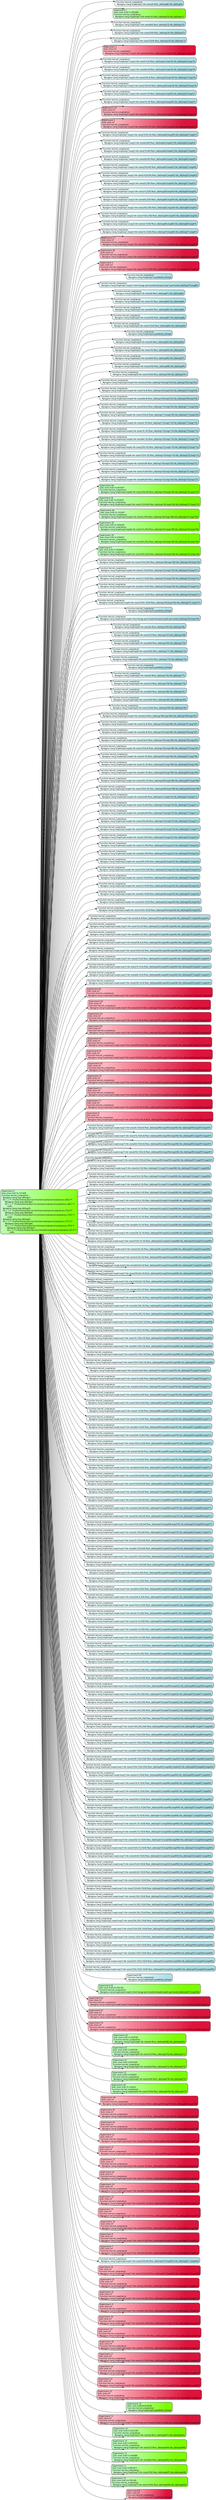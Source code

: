 digraph G {
rankdir=LR;
n140646273176528[shape=box color="grey30" penwidth=2 fillcolor="darkseagreen1:lawngreen" style="filled,rounded" gradientangle=315 fontname="Calibri Light" label="Experiment 0\lExec time 0:00:16.101499\lFunction kernel_covariance:\l  #pragma clang loop id(loop1)\l  for (...) /* //home/meinersbur/src/mctree/covariance/covariance.c:65:3 */\l      #pragma clang loop id(loop2)\l      for (...) /* //home/meinersbur/src/mctree/covariance/covariance.c:68:7 */\l          code;\l  #pragma clang loop id(loop3)\l  for (...) /* //home/meinersbur/src/mctree/covariance/covariance.c:73:3 */\l      #pragma clang loop id(loop4)\l      for (...) /* //home/meinersbur/src/mctree/covariance/covariance.c:74:5 */\l          code;\l  #pragma clang loop id(loop5)\l  for (...) /* //home/meinersbur/src/mctree/covariance/covariance.c:77:3 */\l      #pragma clang loop id(loop6)\l      for (...) /* //home/meinersbur/src/mctree/covariance/covariance.c:78:5 */\l          #pragma clang loop id(loop7)\l          for (...) /* //home/meinersbur/src/mctree/covariance/covariance.c:81:9 */\l              code;\l"];

n140646277862400[shape=box color="grey30" penwidth=2 fillcolor="azure:powderblue" style="filled,rounded" gradientangle=315 fontname="Calibri Light" label="Function kernel_covariance:\l  #pragma clang loop(loop1) tile sizes(4) floor_ids(loop8) tile_ids(loop9)\l"];
n140646273176528 -> n140646277862400;

n140646277863888[shape=box color="grey30" penwidth=2 fillcolor="darkseagreen1:lawngreen" style="filled,rounded" gradientangle=315 fontname="Calibri Light" label="Experiment 1\lExec time 0:00:15.950365\lFunction kernel_covariance:\l  #pragma clang loop(loop1) tile sizes(16) floor_ids(loop10) tile_ids(loop11)\l"];
n140646273176528 -> n140646277863888;

n140646277774496[shape=box color="grey30" penwidth=2 fillcolor="azure:powderblue" style="filled,rounded" gradientangle=315 fontname="Calibri Light" label="Function kernel_covariance:\l  #pragma clang loop(loop1) tile sizes(64) floor_ids(loop12) tile_ids(loop13)\l"];
n140646273176528 -> n140646277774496;

n140646277771520[shape=box color="grey30" penwidth=2 fillcolor="azure:powderblue" style="filled,rounded" gradientangle=315 fontname="Calibri Light" label="Function kernel_covariance:\l  #pragma clang loop(loop1) tile sizes(256) floor_ids(loop14) tile_ids(loop15)\l"];
n140646273176528 -> n140646277771520;

n140646273300320[shape=box color="grey30" penwidth=2 fillcolor="azure:powderblue" style="filled,rounded" gradientangle=315 fontname="Calibri Light" label="Function kernel_covariance:\l  #pragma clang loop(loop1) tile sizes(1024) floor_ids(loop16) tile_ids(loop17)\l"];
n140646273176528 -> n140646273300320;

n140646273299840[shape=box color="grey30" penwidth=2 fillcolor="lightpink:crimson" style="filled,rounded" gradientangle=315 fontname="Calibri Light" label="Experiment 2\lExec time inf\lFunction kernel_covariance:\l  #pragma clang loop(loop1,loop2) tile sizes(4,4) floor_ids(loop20,loop18) tile_ids(loop21,loop19)\l"];
n140646273176528 -> n140646273299840;

n140646273300848[shape=box color="grey30" penwidth=2 fillcolor="azure:powderblue" style="filled,rounded" gradientangle=315 fontname="Calibri Light" label="Function kernel_covariance:\l  #pragma clang loop(loop1,loop2) tile sizes(16,4) floor_ids(loop22,loop18) tile_ids(loop23,loop19)\l"];
n140646273176528 -> n140646273300848;

n140646273300992[shape=box color="grey30" penwidth=2 fillcolor="azure:powderblue" style="filled,rounded" gradientangle=315 fontname="Calibri Light" label="Function kernel_covariance:\l  #pragma clang loop(loop1,loop2) tile sizes(64,4) floor_ids(loop24,loop18) tile_ids(loop25,loop19)\l"];
n140646273176528 -> n140646273300992;

n140646273301232[shape=box color="grey30" penwidth=2 fillcolor="azure:powderblue" style="filled,rounded" gradientangle=315 fontname="Calibri Light" label="Function kernel_covariance:\l  #pragma clang loop(loop1,loop2) tile sizes(256,4) floor_ids(loop26,loop18) tile_ids(loop27,loop19)\l"];
n140646273176528 -> n140646273301232;

n140646273301472[shape=box color="grey30" penwidth=2 fillcolor="azure:powderblue" style="filled,rounded" gradientangle=315 fontname="Calibri Light" label="Function kernel_covariance:\l  #pragma clang loop(loop1,loop2) tile sizes(1024,4) floor_ids(loop28,loop18) tile_ids(loop29,loop19)\l"];
n140646273176528 -> n140646273301472;

n140646273301856[shape=box color="grey30" penwidth=2 fillcolor="azure:powderblue" style="filled,rounded" gradientangle=315 fontname="Calibri Light" label="Function kernel_covariance:\l  #pragma clang loop(loop1,loop2) tile sizes(4,16) floor_ids(loop32,loop30) tile_ids(loop33,loop31)\l"];
n140646273176528 -> n140646273301856;

n140646273302096[shape=box color="grey30" penwidth=2 fillcolor="azure:powderblue" style="filled,rounded" gradientangle=315 fontname="Calibri Light" label="Function kernel_covariance:\l  #pragma clang loop(loop1,loop2) tile sizes(16,16) floor_ids(loop34,loop30) tile_ids(loop35,loop31)\l"];
n140646273176528 -> n140646273302096;

n140646273302336[shape=box color="grey30" penwidth=2 fillcolor="lightpink:crimson" style="filled,rounded" gradientangle=315 fontname="Calibri Light" label="Experiment 56\lExec time inf\lFunction kernel_covariance:\l  #pragma clang loop(loop1,loop2) tile sizes(64,16) floor_ids(loop36,loop30) tile_ids(loop37,loop31)\l"];
n140646273176528 -> n140646273302336;

n140646251786352[shape=box color="grey30" penwidth=2 fillcolor="lightpink:crimson" style="filled,rounded" gradientangle=315 fontname="Calibri Light" label="Experiment 3\lExec time inf\lFunction kernel_covariance:\l  #pragma clang loop(loop1,loop2) tile sizes(256,16) floor_ids(loop38,loop30) tile_ids(loop39,loop31)\l"];
n140646273176528 -> n140646251786352;

n140646251786592[shape=box color="grey30" penwidth=2 fillcolor="azure:powderblue" style="filled,rounded" gradientangle=315 fontname="Calibri Light" label="Function kernel_covariance:\l  #pragma clang loop(loop1,loop2) tile sizes(1024,16) floor_ids(loop40,loop30) tile_ids(loop41,loop31)\l"];
n140646273176528 -> n140646251786592;

n140646251786976[shape=box color="grey30" penwidth=2 fillcolor="azure:powderblue" style="filled,rounded" gradientangle=315 fontname="Calibri Light" label="Function kernel_covariance:\l  #pragma clang loop(loop1,loop2) tile sizes(4,64) floor_ids(loop44,loop42) tile_ids(loop45,loop43)\l"];
n140646273176528 -> n140646251786976;

n140646251787216[shape=box color="grey30" penwidth=2 fillcolor="azure:powderblue" style="filled,rounded" gradientangle=315 fontname="Calibri Light" label="Function kernel_covariance:\l  #pragma clang loop(loop1,loop2) tile sizes(16,64) floor_ids(loop46,loop42) tile_ids(loop47,loop43)\l"];
n140646273176528 -> n140646251787216;

n140646251787456[shape=box color="grey30" penwidth=2 fillcolor="azure:powderblue" style="filled,rounded" gradientangle=315 fontname="Calibri Light" label="Function kernel_covariance:\l  #pragma clang loop(loop1,loop2) tile sizes(64,64) floor_ids(loop48,loop42) tile_ids(loop49,loop43)\l"];
n140646273176528 -> n140646251787456;

n140646251787696[shape=box color="grey30" penwidth=2 fillcolor="azure:powderblue" style="filled,rounded" gradientangle=315 fontname="Calibri Light" label="Function kernel_covariance:\l  #pragma clang loop(loop1,loop2) tile sizes(256,64) floor_ids(loop50,loop42) tile_ids(loop51,loop43)\l"];
n140646273176528 -> n140646251787696;

n140646251787936[shape=box color="grey30" penwidth=2 fillcolor="azure:powderblue" style="filled,rounded" gradientangle=315 fontname="Calibri Light" label="Function kernel_covariance:\l  #pragma clang loop(loop1,loop2) tile sizes(1024,64) floor_ids(loop52,loop42) tile_ids(loop53,loop43)\l"];
n140646273176528 -> n140646251787936;

n140646251788320[shape=box color="grey30" penwidth=2 fillcolor="azure:powderblue" style="filled,rounded" gradientangle=315 fontname="Calibri Light" label="Function kernel_covariance:\l  #pragma clang loop(loop1,loop2) tile sizes(4,256) floor_ids(loop56,loop54) tile_ids(loop57,loop55)\l"];
n140646273176528 -> n140646251788320;

n140646251788560[shape=box color="grey30" penwidth=2 fillcolor="azure:powderblue" style="filled,rounded" gradientangle=315 fontname="Calibri Light" label="Function kernel_covariance:\l  #pragma clang loop(loop1,loop2) tile sizes(16,256) floor_ids(loop58,loop54) tile_ids(loop59,loop55)\l"];
n140646273176528 -> n140646251788560;

n140646251788800[shape=box color="grey30" penwidth=2 fillcolor="azure:powderblue" style="filled,rounded" gradientangle=315 fontname="Calibri Light" label="Function kernel_covariance:\l  #pragma clang loop(loop1,loop2) tile sizes(64,256) floor_ids(loop60,loop54) tile_ids(loop61,loop55)\l"];
n140646273176528 -> n140646251788800;

n140646251789040[shape=box color="grey30" penwidth=2 fillcolor="azure:powderblue" style="filled,rounded" gradientangle=315 fontname="Calibri Light" label="Function kernel_covariance:\l  #pragma clang loop(loop1,loop2) tile sizes(256,256) floor_ids(loop62,loop54) tile_ids(loop63,loop55)\l"];
n140646273176528 -> n140646251789040;

n140646251789280[shape=box color="grey30" penwidth=2 fillcolor="azure:powderblue" style="filled,rounded" gradientangle=315 fontname="Calibri Light" label="Function kernel_covariance:\l  #pragma clang loop(loop1,loop2) tile sizes(1024,256) floor_ids(loop64,loop54) tile_ids(loop65,loop55)\l"];
n140646273176528 -> n140646251789280;

n140646251789664[shape=box color="grey30" penwidth=2 fillcolor="azure:powderblue" style="filled,rounded" gradientangle=315 fontname="Calibri Light" label="Function kernel_covariance:\l  #pragma clang loop(loop1,loop2) tile sizes(4,1024) floor_ids(loop68,loop66) tile_ids(loop69,loop67)\l"];
n140646273176528 -> n140646251789664;

n140646251789904[shape=box color="grey30" penwidth=2 fillcolor="azure:powderblue" style="filled,rounded" gradientangle=315 fontname="Calibri Light" label="Function kernel_covariance:\l  #pragma clang loop(loop1,loop2) tile sizes(16,1024) floor_ids(loop70,loop66) tile_ids(loop71,loop67)\l"];
n140646273176528 -> n140646251789904;

n140646251790144[shape=box color="grey30" penwidth=2 fillcolor="lightpink:crimson" style="filled,rounded" gradientangle=315 fontname="Calibri Light" label="Experiment 57\lExec time inf\lFunction kernel_covariance:\l  #pragma clang loop(loop1,loop2) tile sizes(64,1024) floor_ids(loop72,loop66) tile_ids(loop73,loop67)\l"];
n140646273176528 -> n140646251790144;

n140646251819120[shape=box color="grey30" penwidth=2 fillcolor="lightpink:crimson" style="filled,rounded" gradientangle=315 fontname="Calibri Light" label="Experiment 38\lExec time inf\lFunction kernel_covariance:\l  #pragma clang loop(loop1,loop2) tile sizes(256,1024) floor_ids(loop74,loop66) tile_ids(loop75,loop67)\l"];
n140646273176528 -> n140646251819120;

n140646251819360[shape=box color="grey30" penwidth=2 fillcolor="lightpink:crimson" style="filled,rounded" gradientangle=315 fontname="Calibri Light" label="Experiment 4\lExec time inf\lFunction kernel_covariance:\l  #pragma clang loop(loop1,loop2) tile sizes(1024,1024) floor_ids(loop76,loop66) tile_ids(loop77,loop67)\l"];
n140646273176528 -> n140646251819360;

n140646251819504[shape=box color="grey30" penwidth=2 fillcolor="azure:powderblue" style="filled,rounded" gradientangle=315 fontname="Calibri Light" label="Function kernel_covariance:\l  #pragma clang loop(loop1) parallelize_thread\l"];
n140646273176528 -> n140646251819504;

n140646251819840[shape=box color="grey30" penwidth=2 fillcolor="azure:powderblue" style="filled,rounded" gradientangle=315 fontname="Calibri Light" label="Function kernel_covariance:\l  #pragma clang loop(loop1,loop2) interchange permutation(loop2,loop1) permuted_ids(loop79,loop80)\l"];
n140646273176528 -> n140646251819840;

n140646251820224[shape=box color="grey30" penwidth=2 fillcolor="azure:powderblue" style="filled,rounded" gradientangle=315 fontname="Calibri Light" label="Function kernel_covariance:\l  #pragma clang loop(loop2) tile sizes(4) floor_ids(loop81) tile_ids(loop82)\l"];
n140646273176528 -> n140646251820224;

n140646251820560[shape=box color="grey30" penwidth=2 fillcolor="azure:powderblue" style="filled,rounded" gradientangle=315 fontname="Calibri Light" label="Function kernel_covariance:\l  #pragma clang loop(loop2) tile sizes(16) floor_ids(loop83) tile_ids(loop84)\l"];
n140646273176528 -> n140646251820560;

n140646251820896[shape=box color="grey30" penwidth=2 fillcolor="azure:powderblue" style="filled,rounded" gradientangle=315 fontname="Calibri Light" label="Function kernel_covariance:\l  #pragma clang loop(loop2) tile sizes(64) floor_ids(loop85) tile_ids(loop86)\l"];
n140646273176528 -> n140646251820896;

n140646251821232[shape=box color="grey30" penwidth=2 fillcolor="azure:powderblue" style="filled,rounded" gradientangle=315 fontname="Calibri Light" label="Function kernel_covariance:\l  #pragma clang loop(loop2) tile sizes(256) floor_ids(loop87) tile_ids(loop88)\l"];
n140646273176528 -> n140646251821232;

n140646251821568[shape=box color="grey30" penwidth=2 fillcolor="azure:powderblue" style="filled,rounded" gradientangle=315 fontname="Calibri Light" label="Function kernel_covariance:\l  #pragma clang loop(loop2) tile sizes(1024) floor_ids(loop89) tile_ids(loop90)\l"];
n140646273176528 -> n140646251821568;

n140646251821808[shape=box color="grey30" penwidth=2 fillcolor="azure:powderblue" style="filled,rounded" gradientangle=315 fontname="Calibri Light" label="Function kernel_covariance:\l  #pragma clang loop(loop2) parallelize_thread\l"];
n140646273176528 -> n140646251821808;

n140646251822096[shape=box color="grey30" penwidth=2 fillcolor="azure:powderblue" style="filled,rounded" gradientangle=315 fontname="Calibri Light" label="Function kernel_covariance:\l  #pragma clang loop(loop3) tile sizes(4) floor_ids(loop92) tile_ids(loop93)\l"];
n140646273176528 -> n140646251822096;

n140646251822384[shape=box color="grey30" penwidth=2 fillcolor="azure:powderblue" style="filled,rounded" gradientangle=315 fontname="Calibri Light" label="Function kernel_covariance:\l  #pragma clang loop(loop3) tile sizes(16) floor_ids(loop94) tile_ids(loop95)\l"];
n140646273176528 -> n140646251822384;

n140646251822672[shape=box color="grey30" penwidth=2 fillcolor="azure:powderblue" style="filled,rounded" gradientangle=315 fontname="Calibri Light" label="Function kernel_covariance:\l  #pragma clang loop(loop3) tile sizes(64) floor_ids(loop96) tile_ids(loop97)\l"];
n140646273176528 -> n140646251822672;

n140646251822960[shape=box color="grey30" penwidth=2 fillcolor="azure:powderblue" style="filled,rounded" gradientangle=315 fontname="Calibri Light" label="Function kernel_covariance:\l  #pragma clang loop(loop3) tile sizes(256) floor_ids(loop98) tile_ids(loop99)\l"];
n140646273176528 -> n140646251822960;

n140646251856080[shape=box color="grey30" penwidth=2 fillcolor="azure:powderblue" style="filled,rounded" gradientangle=315 fontname="Calibri Light" label="Function kernel_covariance:\l  #pragma clang loop(loop3) tile sizes(1024) floor_ids(loop100) tile_ids(loop101)\l"];
n140646273176528 -> n140646251856080;

n140646251856512[shape=box color="grey30" penwidth=2 fillcolor="azure:powderblue" style="filled,rounded" gradientangle=315 fontname="Calibri Light" label="Function kernel_covariance:\l  #pragma clang loop(loop3,loop4) tile sizes(4,4) floor_ids(loop104,loop102) tile_ids(loop105,loop103)\l"];
n140646273176528 -> n140646251856512;

n140646251856752[shape=box color="grey30" penwidth=2 fillcolor="azure:powderblue" style="filled,rounded" gradientangle=315 fontname="Calibri Light" label="Function kernel_covariance:\l  #pragma clang loop(loop3,loop4) tile sizes(16,4) floor_ids(loop106,loop102) tile_ids(loop107,loop103)\l"];
n140646273176528 -> n140646251856752;

n140646251856992[shape=box color="grey30" penwidth=2 fillcolor="azure:powderblue" style="filled,rounded" gradientangle=315 fontname="Calibri Light" label="Function kernel_covariance:\l  #pragma clang loop(loop3,loop4) tile sizes(64,4) floor_ids(loop108,loop102) tile_ids(loop109,loop103)\l"];
n140646273176528 -> n140646251856992;

n140646251857232[shape=box color="grey30" penwidth=2 fillcolor="azure:powderblue" style="filled,rounded" gradientangle=315 fontname="Calibri Light" label="Function kernel_covariance:\l  #pragma clang loop(loop3,loop4) tile sizes(256,4) floor_ids(loop110,loop102) tile_ids(loop111,loop103)\l"];
n140646273176528 -> n140646251857232;

n140646251857472[shape=box color="grey30" penwidth=2 fillcolor="azure:powderblue" style="filled,rounded" gradientangle=315 fontname="Calibri Light" label="Function kernel_covariance:\l  #pragma clang loop(loop3,loop4) tile sizes(1024,4) floor_ids(loop112,loop102) tile_ids(loop113,loop103)\l"];
n140646273176528 -> n140646251857472;

n140646251857856[shape=box color="grey30" penwidth=2 fillcolor="azure:powderblue" style="filled,rounded" gradientangle=315 fontname="Calibri Light" label="Function kernel_covariance:\l  #pragma clang loop(loop3,loop4) tile sizes(4,16) floor_ids(loop116,loop114) tile_ids(loop117,loop115)\l"];
n140646273176528 -> n140646251857856;

n140646251858096[shape=box color="grey30" penwidth=2 fillcolor="azure:powderblue" style="filled,rounded" gradientangle=315 fontname="Calibri Light" label="Function kernel_covariance:\l  #pragma clang loop(loop3,loop4) tile sizes(16,16) floor_ids(loop118,loop114) tile_ids(loop119,loop115)\l"];
n140646273176528 -> n140646251858096;

n140646251858336[shape=box color="grey30" penwidth=2 fillcolor="azure:powderblue" style="filled,rounded" gradientangle=315 fontname="Calibri Light" label="Function kernel_covariance:\l  #pragma clang loop(loop3,loop4) tile sizes(64,16) floor_ids(loop120,loop114) tile_ids(loop121,loop115)\l"];
n140646273176528 -> n140646251858336;

n140646251858576[shape=box color="grey30" penwidth=2 fillcolor="azure:powderblue" style="filled,rounded" gradientangle=315 fontname="Calibri Light" label="Function kernel_covariance:\l  #pragma clang loop(loop3,loop4) tile sizes(256,16) floor_ids(loop122,loop114) tile_ids(loop123,loop115)\l"];
n140646273176528 -> n140646251858576;

n140646251858816[shape=box color="grey30" penwidth=2 fillcolor="azure:powderblue" style="filled,rounded" gradientangle=315 fontname="Calibri Light" label="Function kernel_covariance:\l  #pragma clang loop(loop3,loop4) tile sizes(1024,16) floor_ids(loop124,loop114) tile_ids(loop125,loop115)\l"];
n140646273176528 -> n140646251858816;

n140646251859200[shape=box color="grey30" penwidth=2 fillcolor="azure:powderblue" style="filled,rounded" gradientangle=315 fontname="Calibri Light" label="Function kernel_covariance:\l  #pragma clang loop(loop3,loop4) tile sizes(4,64) floor_ids(loop128,loop126) tile_ids(loop129,loop127)\l"];
n140646273176528 -> n140646251859200;

n140646251859440[shape=box color="grey30" penwidth=2 fillcolor="azure:powderblue" style="filled,rounded" gradientangle=315 fontname="Calibri Light" label="Function kernel_covariance:\l  #pragma clang loop(loop3,loop4) tile sizes(16,64) floor_ids(loop130,loop126) tile_ids(loop131,loop127)\l"];
n140646273176528 -> n140646251859440;

n140646251859680[shape=box color="grey30" penwidth=2 fillcolor="azure:powderblue" style="filled,rounded" gradientangle=315 fontname="Calibri Light" label="Function kernel_covariance:\l  #pragma clang loop(loop3,loop4) tile sizes(64,64) floor_ids(loop132,loop126) tile_ids(loop133,loop127)\l"];
n140646273176528 -> n140646251859680;

n140646251859920[shape=box color="grey30" penwidth=2 fillcolor="darkseagreen1:lawngreen" style="filled,rounded" gradientangle=315 fontname="Calibri Light" label="Experiment 64\lExec time 0:00:16.001647\lFunction kernel_covariance:\l  #pragma clang loop(loop3,loop4) tile sizes(256,64) floor_ids(loop134,loop126) tile_ids(loop135,loop127)\l"];
n140646273176528 -> n140646251859920;

n140646251880704[shape=box color="grey30" penwidth=2 fillcolor="darkseagreen1:lawngreen" style="filled,rounded" gradientangle=315 fontname="Calibri Light" label="Experiment 58\lExec time 0:00:16.353033\lFunction kernel_covariance:\l  #pragma clang loop(loop3,loop4) tile sizes(1024,64) floor_ids(loop136,loop126) tile_ids(loop137,loop127)\l"];
n140646273176528 -> n140646251880704;

n140646251881088[shape=box color="grey30" penwidth=2 fillcolor="darkseagreen1:lawngreen" style="filled,rounded" gradientangle=315 fontname="Calibri Light" label="Experiment 46\lExec time 0:00:16.103267\lFunction kernel_covariance:\l  #pragma clang loop(loop3,loop4) tile sizes(4,256) floor_ids(loop140,loop138) tile_ids(loop141,loop139)\l"];
n140646273176528 -> n140646251881088;

n140646251881328[shape=box color="grey30" penwidth=2 fillcolor="darkseagreen1:lawngreen" style="filled,rounded" gradientangle=315 fontname="Calibri Light" label="Experiment 39\lExec time 0:00:16.504358\lFunction kernel_covariance:\l  #pragma clang loop(loop3,loop4) tile sizes(16,256) floor_ids(loop142,loop138) tile_ids(loop143,loop139)\l"];
n140646273176528 -> n140646251881328;

n140646251881568[shape=box color="grey30" penwidth=2 fillcolor="darkseagreen1:lawngreen" style="filled,rounded" gradientangle=315 fontname="Calibri Light" label="Experiment 20\lExec time 0:00:16.506092\lFunction kernel_covariance:\l  #pragma clang loop(loop3,loop4) tile sizes(64,256) floor_ids(loop144,loop138) tile_ids(loop145,loop139)\l"];
n140646273176528 -> n140646251881568;

n140646251881808[shape=box color="grey30" penwidth=2 fillcolor="darkseagreen1:lawngreen" style="filled,rounded" gradientangle=315 fontname="Calibri Light" label="Experiment 5\lExec time 0:00:16.403663\lFunction kernel_covariance:\l  #pragma clang loop(loop3,loop4) tile sizes(256,256) floor_ids(loop146,loop138) tile_ids(loop147,loop139)\l"];
n140646273176528 -> n140646251881808;

n140646251882048[shape=box color="grey30" penwidth=2 fillcolor="azure:powderblue" style="filled,rounded" gradientangle=315 fontname="Calibri Light" label="Function kernel_covariance:\l  #pragma clang loop(loop3,loop4) tile sizes(1024,256) floor_ids(loop148,loop138) tile_ids(loop149,loop139)\l"];
n140646273176528 -> n140646251882048;

n140646251882432[shape=box color="grey30" penwidth=2 fillcolor="azure:powderblue" style="filled,rounded" gradientangle=315 fontname="Calibri Light" label="Function kernel_covariance:\l  #pragma clang loop(loop3,loop4) tile sizes(4,1024) floor_ids(loop152,loop150) tile_ids(loop153,loop151)\l"];
n140646273176528 -> n140646251882432;

n140646251882672[shape=box color="grey30" penwidth=2 fillcolor="azure:powderblue" style="filled,rounded" gradientangle=315 fontname="Calibri Light" label="Function kernel_covariance:\l  #pragma clang loop(loop3,loop4) tile sizes(16,1024) floor_ids(loop154,loop150) tile_ids(loop155,loop151)\l"];
n140646273176528 -> n140646251882672;

n140646251882912[shape=box color="grey30" penwidth=2 fillcolor="azure:powderblue" style="filled,rounded" gradientangle=315 fontname="Calibri Light" label="Function kernel_covariance:\l  #pragma clang loop(loop3,loop4) tile sizes(64,1024) floor_ids(loop156,loop150) tile_ids(loop157,loop151)\l"];
n140646273176528 -> n140646251882912;

n140646251883152[shape=box color="grey30" penwidth=2 fillcolor="azure:powderblue" style="filled,rounded" gradientangle=315 fontname="Calibri Light" label="Function kernel_covariance:\l  #pragma clang loop(loop3,loop4) tile sizes(256,1024) floor_ids(loop158,loop150) tile_ids(loop159,loop151)\l"];
n140646273176528 -> n140646251883152;

n140646251883392[shape=box color="grey30" penwidth=2 fillcolor="azure:powderblue" style="filled,rounded" gradientangle=315 fontname="Calibri Light" label="Function kernel_covariance:\l  #pragma clang loop(loop3,loop4) tile sizes(1024,1024) floor_ids(loop160,loop150) tile_ids(loop161,loop151)\l"];
n140646273176528 -> n140646251883392;

n140646251883536[shape=box color="grey30" penwidth=2 fillcolor="azure:powderblue" style="filled,rounded" gradientangle=315 fontname="Calibri Light" label="Function kernel_covariance:\l  #pragma clang loop(loop3) parallelize_thread\l"];
n140646273176528 -> n140646251883536;

n140646251883872[shape=box color="grey30" penwidth=2 fillcolor="azure:powderblue" style="filled,rounded" gradientangle=315 fontname="Calibri Light" label="Function kernel_covariance:\l  #pragma clang loop(loop3,loop4) interchange permutation(loop4,loop3) permuted_ids(loop163,loop164)\l"];
n140646273176528 -> n140646251883872;

n140646251884256[shape=box color="grey30" penwidth=2 fillcolor="azure:powderblue" style="filled,rounded" gradientangle=315 fontname="Calibri Light" label="Function kernel_covariance:\l  #pragma clang loop(loop4) tile sizes(4) floor_ids(loop165) tile_ids(loop166)\l"];
n140646273176528 -> n140646251884256;

n140646251913328[shape=box color="grey30" penwidth=2 fillcolor="azure:powderblue" style="filled,rounded" gradientangle=315 fontname="Calibri Light" label="Function kernel_covariance:\l  #pragma clang loop(loop4) tile sizes(16) floor_ids(loop167) tile_ids(loop168)\l"];
n140646273176528 -> n140646251913328;

n140646251913664[shape=box color="grey30" penwidth=2 fillcolor="azure:powderblue" style="filled,rounded" gradientangle=315 fontname="Calibri Light" label="Function kernel_covariance:\l  #pragma clang loop(loop4) tile sizes(64) floor_ids(loop169) tile_ids(loop170)\l"];
n140646273176528 -> n140646251913664;

n140646251914000[shape=box color="grey30" penwidth=2 fillcolor="azure:powderblue" style="filled,rounded" gradientangle=315 fontname="Calibri Light" label="Function kernel_covariance:\l  #pragma clang loop(loop4) tile sizes(256) floor_ids(loop171) tile_ids(loop172)\l"];
n140646273176528 -> n140646251914000;

n140646251914336[shape=box color="grey30" penwidth=2 fillcolor="azure:powderblue" style="filled,rounded" gradientangle=315 fontname="Calibri Light" label="Function kernel_covariance:\l  #pragma clang loop(loop4) tile sizes(1024) floor_ids(loop173) tile_ids(loop174)\l"];
n140646273176528 -> n140646251914336;

n140646251914576[shape=box color="grey30" penwidth=2 fillcolor="azure:powderblue" style="filled,rounded" gradientangle=315 fontname="Calibri Light" label="Function kernel_covariance:\l  #pragma clang loop(loop4) parallelize_thread\l"];
n140646273176528 -> n140646251914576;

n140646251914864[shape=box color="grey30" penwidth=2 fillcolor="azure:powderblue" style="filled,rounded" gradientangle=315 fontname="Calibri Light" label="Function kernel_covariance:\l  #pragma clang loop(loop5) tile sizes(4) floor_ids(loop176) tile_ids(loop177)\l"];
n140646273176528 -> n140646251914864;

n140646251915152[shape=box color="grey30" penwidth=2 fillcolor="azure:powderblue" style="filled,rounded" gradientangle=315 fontname="Calibri Light" label="Function kernel_covariance:\l  #pragma clang loop(loop5) tile sizes(16) floor_ids(loop178) tile_ids(loop179)\l"];
n140646273176528 -> n140646251915152;

n140646251915440[shape=box color="grey30" penwidth=2 fillcolor="azure:powderblue" style="filled,rounded" gradientangle=315 fontname="Calibri Light" label="Function kernel_covariance:\l  #pragma clang loop(loop5) tile sizes(64) floor_ids(loop180) tile_ids(loop181)\l"];
n140646273176528 -> n140646251915440;

n140646251915728[shape=box color="grey30" penwidth=2 fillcolor="azure:powderblue" style="filled,rounded" gradientangle=315 fontname="Calibri Light" label="Function kernel_covariance:\l  #pragma clang loop(loop5) tile sizes(256) floor_ids(loop182) tile_ids(loop183)\l"];
n140646273176528 -> n140646251915728;

n140646251916016[shape=box color="grey30" penwidth=2 fillcolor="azure:powderblue" style="filled,rounded" gradientangle=315 fontname="Calibri Light" label="Function kernel_covariance:\l  #pragma clang loop(loop5) tile sizes(1024) floor_ids(loop184) tile_ids(loop185)\l"];
n140646273176528 -> n140646251916016;

n140646251916448[shape=box color="grey30" penwidth=2 fillcolor="azure:powderblue" style="filled,rounded" gradientangle=315 fontname="Calibri Light" label="Function kernel_covariance:\l  #pragma clang loop(loop5,loop6) tile sizes(4,4) floor_ids(loop188,loop186) tile_ids(loop189,loop187)\l"];
n140646273176528 -> n140646251916448;

n140646251916688[shape=box color="grey30" penwidth=2 fillcolor="azure:powderblue" style="filled,rounded" gradientangle=315 fontname="Calibri Light" label="Function kernel_covariance:\l  #pragma clang loop(loop5,loop6) tile sizes(16,4) floor_ids(loop190,loop186) tile_ids(loop191,loop187)\l"];
n140646273176528 -> n140646251916688;

n140646251916928[shape=box color="grey30" penwidth=2 fillcolor="azure:powderblue" style="filled,rounded" gradientangle=315 fontname="Calibri Light" label="Function kernel_covariance:\l  #pragma clang loop(loop5,loop6) tile sizes(64,4) floor_ids(loop192,loop186) tile_ids(loop193,loop187)\l"];
n140646273176528 -> n140646251916928;

n140646251917168[shape=box color="grey30" penwidth=2 fillcolor="azure:powderblue" style="filled,rounded" gradientangle=315 fontname="Calibri Light" label="Function kernel_covariance:\l  #pragma clang loop(loop5,loop6) tile sizes(256,4) floor_ids(loop194,loop186) tile_ids(loop195,loop187)\l"];
n140646273176528 -> n140646251917168;

n140646251946144[shape=box color="grey30" penwidth=2 fillcolor="azure:powderblue" style="filled,rounded" gradientangle=315 fontname="Calibri Light" label="Function kernel_covariance:\l  #pragma clang loop(loop5,loop6) tile sizes(1024,4) floor_ids(loop196,loop186) tile_ids(loop197,loop187)\l"];
n140646273176528 -> n140646251946144;

n140646251946528[shape=box color="grey30" penwidth=2 fillcolor="azure:powderblue" style="filled,rounded" gradientangle=315 fontname="Calibri Light" label="Function kernel_covariance:\l  #pragma clang loop(loop5,loop6) tile sizes(4,16) floor_ids(loop200,loop198) tile_ids(loop201,loop199)\l"];
n140646273176528 -> n140646251946528;

n140646251946768[shape=box color="grey30" penwidth=2 fillcolor="azure:powderblue" style="filled,rounded" gradientangle=315 fontname="Calibri Light" label="Function kernel_covariance:\l  #pragma clang loop(loop5,loop6) tile sizes(16,16) floor_ids(loop202,loop198) tile_ids(loop203,loop199)\l"];
n140646273176528 -> n140646251946768;

n140646251947008[shape=box color="grey30" penwidth=2 fillcolor="azure:powderblue" style="filled,rounded" gradientangle=315 fontname="Calibri Light" label="Function kernel_covariance:\l  #pragma clang loop(loop5,loop6) tile sizes(64,16) floor_ids(loop204,loop198) tile_ids(loop205,loop199)\l"];
n140646273176528 -> n140646251947008;

n140646251947248[shape=box color="grey30" penwidth=2 fillcolor="azure:powderblue" style="filled,rounded" gradientangle=315 fontname="Calibri Light" label="Function kernel_covariance:\l  #pragma clang loop(loop5,loop6) tile sizes(256,16) floor_ids(loop206,loop198) tile_ids(loop207,loop199)\l"];
n140646273176528 -> n140646251947248;

n140646251947488[shape=box color="grey30" penwidth=2 fillcolor="azure:powderblue" style="filled,rounded" gradientangle=315 fontname="Calibri Light" label="Function kernel_covariance:\l  #pragma clang loop(loop5,loop6) tile sizes(1024,16) floor_ids(loop208,loop198) tile_ids(loop209,loop199)\l"];
n140646273176528 -> n140646251947488;

n140646251947872[shape=box color="grey30" penwidth=2 fillcolor="azure:powderblue" style="filled,rounded" gradientangle=315 fontname="Calibri Light" label="Function kernel_covariance:\l  #pragma clang loop(loop5,loop6) tile sizes(4,64) floor_ids(loop212,loop210) tile_ids(loop213,loop211)\l"];
n140646273176528 -> n140646251947872;

n140646251948112[shape=box color="grey30" penwidth=2 fillcolor="azure:powderblue" style="filled,rounded" gradientangle=315 fontname="Calibri Light" label="Function kernel_covariance:\l  #pragma clang loop(loop5,loop6) tile sizes(16,64) floor_ids(loop214,loop210) tile_ids(loop215,loop211)\l"];
n140646273176528 -> n140646251948112;

n140646251948352[shape=box color="grey30" penwidth=2 fillcolor="azure:powderblue" style="filled,rounded" gradientangle=315 fontname="Calibri Light" label="Function kernel_covariance:\l  #pragma clang loop(loop5,loop6) tile sizes(64,64) floor_ids(loop216,loop210) tile_ids(loop217,loop211)\l"];
n140646273176528 -> n140646251948352;

n140646251948592[shape=box color="grey30" penwidth=2 fillcolor="azure:powderblue" style="filled,rounded" gradientangle=315 fontname="Calibri Light" label="Function kernel_covariance:\l  #pragma clang loop(loop5,loop6) tile sizes(256,64) floor_ids(loop218,loop210) tile_ids(loop219,loop211)\l"];
n140646273176528 -> n140646251948592;

n140646251948832[shape=box color="grey30" penwidth=2 fillcolor="azure:powderblue" style="filled,rounded" gradientangle=315 fontname="Calibri Light" label="Function kernel_covariance:\l  #pragma clang loop(loop5,loop6) tile sizes(1024,64) floor_ids(loop220,loop210) tile_ids(loop221,loop211)\l"];
n140646273176528 -> n140646251948832;

n140646251949216[shape=box color="grey30" penwidth=2 fillcolor="azure:powderblue" style="filled,rounded" gradientangle=315 fontname="Calibri Light" label="Function kernel_covariance:\l  #pragma clang loop(loop5,loop6) tile sizes(4,256) floor_ids(loop224,loop222) tile_ids(loop225,loop223)\l"];
n140646273176528 -> n140646251949216;

n140646251949456[shape=box color="grey30" penwidth=2 fillcolor="azure:powderblue" style="filled,rounded" gradientangle=315 fontname="Calibri Light" label="Function kernel_covariance:\l  #pragma clang loop(loop5,loop6) tile sizes(16,256) floor_ids(loop226,loop222) tile_ids(loop227,loop223)\l"];
n140646273176528 -> n140646251949456;

n140646251949696[shape=box color="grey30" penwidth=2 fillcolor="azure:powderblue" style="filled,rounded" gradientangle=315 fontname="Calibri Light" label="Function kernel_covariance:\l  #pragma clang loop(loop5,loop6) tile sizes(64,256) floor_ids(loop228,loop222) tile_ids(loop229,loop223)\l"];
n140646273176528 -> n140646251949696;

n140646251949936[shape=box color="grey30" penwidth=2 fillcolor="azure:powderblue" style="filled,rounded" gradientangle=315 fontname="Calibri Light" label="Function kernel_covariance:\l  #pragma clang loop(loop5,loop6) tile sizes(256,256) floor_ids(loop230,loop222) tile_ids(loop231,loop223)\l"];
n140646273176528 -> n140646251949936;

n140646251974816[shape=box color="grey30" penwidth=2 fillcolor="azure:powderblue" style="filled,rounded" gradientangle=315 fontname="Calibri Light" label="Function kernel_covariance:\l  #pragma clang loop(loop5,loop6) tile sizes(1024,256) floor_ids(loop232,loop222) tile_ids(loop233,loop223)\l"];
n140646273176528 -> n140646251974816;

n140646251975200[shape=box color="grey30" penwidth=2 fillcolor="azure:powderblue" style="filled,rounded" gradientangle=315 fontname="Calibri Light" label="Function kernel_covariance:\l  #pragma clang loop(loop5,loop6) tile sizes(4,1024) floor_ids(loop236,loop234) tile_ids(loop237,loop235)\l"];
n140646273176528 -> n140646251975200;

n140646251975440[shape=box color="grey30" penwidth=2 fillcolor="azure:powderblue" style="filled,rounded" gradientangle=315 fontname="Calibri Light" label="Function kernel_covariance:\l  #pragma clang loop(loop5,loop6) tile sizes(16,1024) floor_ids(loop238,loop234) tile_ids(loop239,loop235)\l"];
n140646273176528 -> n140646251975440;

n140646251975680[shape=box color="grey30" penwidth=2 fillcolor="azure:powderblue" style="filled,rounded" gradientangle=315 fontname="Calibri Light" label="Function kernel_covariance:\l  #pragma clang loop(loop5,loop6) tile sizes(64,1024) floor_ids(loop240,loop234) tile_ids(loop241,loop235)\l"];
n140646273176528 -> n140646251975680;

n140646251975920[shape=box color="grey30" penwidth=2 fillcolor="azure:powderblue" style="filled,rounded" gradientangle=315 fontname="Calibri Light" label="Function kernel_covariance:\l  #pragma clang loop(loop5,loop6) tile sizes(256,1024) floor_ids(loop242,loop234) tile_ids(loop243,loop235)\l"];
n140646273176528 -> n140646251975920;

n140646251976160[shape=box color="grey30" penwidth=2 fillcolor="azure:powderblue" style="filled,rounded" gradientangle=315 fontname="Calibri Light" label="Function kernel_covariance:\l  #pragma clang loop(loop5,loop6) tile sizes(1024,1024) floor_ids(loop244,loop234) tile_ids(loop245,loop235)\l"];
n140646273176528 -> n140646251976160;

n140646251976688[shape=box color="grey30" penwidth=2 fillcolor="azure:powderblue" style="filled,rounded" gradientangle=315 fontname="Calibri Light" label="Function kernel_covariance:\l  #pragma clang loop(loop5,loop6,loop7) tile sizes(4,4,4) floor_ids(loop250,loop248,loop246) tile_ids(loop251,loop249,loop247)\l"];
n140646273176528 -> n140646251976688;

n140646251976928[shape=box color="grey30" penwidth=2 fillcolor="azure:powderblue" style="filled,rounded" gradientangle=315 fontname="Calibri Light" label="Function kernel_covariance:\l  #pragma clang loop(loop5,loop6,loop7) tile sizes(16,4,4) floor_ids(loop252,loop248,loop246) tile_ids(loop253,loop249,loop247)\l"];
n140646273176528 -> n140646251976928;

n140646251977168[shape=box color="grey30" penwidth=2 fillcolor="azure:powderblue" style="filled,rounded" gradientangle=315 fontname="Calibri Light" label="Function kernel_covariance:\l  #pragma clang loop(loop5,loop6,loop7) tile sizes(64,4,4) floor_ids(loop254,loop248,loop246) tile_ids(loop255,loop249,loop247)\l"];
n140646273176528 -> n140646251977168;

n140646251977408[shape=box color="grey30" penwidth=2 fillcolor="azure:powderblue" style="filled,rounded" gradientangle=315 fontname="Calibri Light" label="Function kernel_covariance:\l  #pragma clang loop(loop5,loop6,loop7) tile sizes(256,4,4) floor_ids(loop256,loop248,loop246) tile_ids(loop257,loop249,loop247)\l"];
n140646273176528 -> n140646251977408;

n140646251977648[shape=box color="grey30" penwidth=2 fillcolor="azure:powderblue" style="filled,rounded" gradientangle=315 fontname="Calibri Light" label="Function kernel_covariance:\l  #pragma clang loop(loop5,loop6,loop7) tile sizes(1024,4,4) floor_ids(loop258,loop248,loop246) tile_ids(loop259,loop249,loop247)\l"];
n140646273176528 -> n140646251977648;

n140646251977936[shape=box color="grey30" penwidth=2 fillcolor="azure:powderblue" style="filled,rounded" gradientangle=315 fontname="Calibri Light" label="Function kernel_covariance:\l  #pragma clang loop(loop5,loop6,loop7) tile sizes(4,16,4) floor_ids(loop262,loop260,loop246) tile_ids(loop263,loop261,loop247)\l"];
n140646273176528 -> n140646251977936;

n140646251978176[shape=box color="grey30" penwidth=2 fillcolor="azure:powderblue" style="filled,rounded" gradientangle=315 fontname="Calibri Light" label="Function kernel_covariance:\l  #pragma clang loop(loop5,loop6,loop7) tile sizes(16,16,4) floor_ids(loop264,loop260,loop246) tile_ids(loop265,loop261,loop247)\l"];
n140646273176528 -> n140646251978176;

n140646251978416[shape=box color="grey30" penwidth=2 fillcolor="azure:powderblue" style="filled,rounded" gradientangle=315 fontname="Calibri Light" label="Function kernel_covariance:\l  #pragma clang loop(loop5,loop6,loop7) tile sizes(64,16,4) floor_ids(loop266,loop260,loop246) tile_ids(loop267,loop261,loop247)\l"];
n140646273176528 -> n140646251978416;

n140646251978656[shape=box color="grey30" penwidth=2 fillcolor="azure:powderblue" style="filled,rounded" gradientangle=315 fontname="Calibri Light" label="Function kernel_covariance:\l  #pragma clang loop(loop5,loop6,loop7) tile sizes(256,16,4) floor_ids(loop268,loop260,loop246) tile_ids(loop269,loop261,loop247)\l"];
n140646273176528 -> n140646251978656;

n140646252007632[shape=box color="grey30" penwidth=2 fillcolor="lightpink:crimson" style="filled,rounded" gradientangle=315 fontname="Calibri Light" label="Experiment 65\lExec time inf\lFunction kernel_covariance:\l  #pragma clang loop(loop5,loop6,loop7) tile sizes(1024,16,4) floor_ids(loop270,loop260,loop246) tile_ids(loop271,loop261,loop247)\l"];
n140646273176528 -> n140646252007632;

n140646252007920[shape=box color="grey30" penwidth=2 fillcolor="lightpink:crimson" style="filled,rounded" gradientangle=315 fontname="Calibri Light" label="Experiment 60\lExec time inf\lFunction kernel_covariance:\l  #pragma clang loop(loop5,loop6,loop7) tile sizes(4,64,4) floor_ids(loop274,loop272,loop246) tile_ids(loop275,loop273,loop247)\l"];
n140646273176528 -> n140646252007920;

n140646252008160[shape=box color="grey30" penwidth=2 fillcolor="lightpink:crimson" style="filled,rounded" gradientangle=315 fontname="Calibri Light" label="Experiment 59\lExec time inf\lFunction kernel_covariance:\l  #pragma clang loop(loop5,loop6,loop7) tile sizes(16,64,4) floor_ids(loop276,loop272,loop246) tile_ids(loop277,loop273,loop247)\l"];
n140646273176528 -> n140646252008160;

n140646252008400[shape=box color="grey30" penwidth=2 fillcolor="lightpink:crimson" style="filled,rounded" gradientangle=315 fontname="Calibri Light" label="Experiment 50\lExec time inf\lFunction kernel_covariance:\l  #pragma clang loop(loop5,loop6,loop7) tile sizes(64,64,4) floor_ids(loop278,loop272,loop246) tile_ids(loop279,loop273,loop247)\l"];
n140646273176528 -> n140646252008400;

n140646252008640[shape=box color="grey30" penwidth=2 fillcolor="lightpink:crimson" style="filled,rounded" gradientangle=315 fontname="Calibri Light" label="Experiment 47\lExec time inf\lFunction kernel_covariance:\l  #pragma clang loop(loop5,loop6,loop7) tile sizes(256,64,4) floor_ids(loop280,loop272,loop246) tile_ids(loop281,loop273,loop247)\l"];
n140646273176528 -> n140646252008640;

n140646252008880[shape=box color="grey30" penwidth=2 fillcolor="lightpink:crimson" style="filled,rounded" gradientangle=315 fontname="Calibri Light" label="Experiment 43\lExec time inf\lFunction kernel_covariance:\l  #pragma clang loop(loop5,loop6,loop7) tile sizes(1024,64,4) floor_ids(loop282,loop272,loop246) tile_ids(loop283,loop273,loop247)\l"];
n140646273176528 -> n140646252008880;

n140646252009168[shape=box color="grey30" penwidth=2 fillcolor="lightpink:crimson" style="filled,rounded" gradientangle=315 fontname="Calibri Light" label="Experiment 40\lExec time inf\lFunction kernel_covariance:\l  #pragma clang loop(loop5,loop6,loop7) tile sizes(4,256,4) floor_ids(loop286,loop284,loop246) tile_ids(loop287,loop285,loop247)\l"];
n140646273176528 -> n140646252009168;

n140646252009408[shape=box color="grey30" penwidth=2 fillcolor="lightpink:crimson" style="filled,rounded" gradientangle=315 fontname="Calibri Light" label="Experiment 35\lExec time inf\lFunction kernel_covariance:\l  #pragma clang loop(loop5,loop6,loop7) tile sizes(16,256,4) floor_ids(loop288,loop284,loop246) tile_ids(loop289,loop285,loop247)\l"];
n140646273176528 -> n140646252009408;

n140646252009648[shape=box color="grey30" penwidth=2 fillcolor="lightpink:crimson" style="filled,rounded" gradientangle=315 fontname="Calibri Light" label="Experiment 21\lExec time inf\lFunction kernel_covariance:\l  #pragma clang loop(loop5,loop6,loop7) tile sizes(64,256,4) floor_ids(loop290,loop284,loop246) tile_ids(loop291,loop285,loop247)\l"];
n140646273176528 -> n140646252009648;

n140646252009888[shape=box color="grey30" penwidth=2 fillcolor="lightpink:crimson" style="filled,rounded" gradientangle=315 fontname="Calibri Light" label="Experiment 17\lExec time inf\lFunction kernel_covariance:\l  #pragma clang loop(loop5,loop6,loop7) tile sizes(256,256,4) floor_ids(loop292,loop284,loop246) tile_ids(loop293,loop285,loop247)\l"];
n140646273176528 -> n140646252009888;

n140646252010128[shape=box color="grey30" penwidth=2 fillcolor="lightpink:crimson" style="filled,rounded" gradientangle=315 fontname="Calibri Light" label="Experiment 6\lExec time inf\lFunction kernel_covariance:\l  #pragma clang loop(loop5,loop6,loop7) tile sizes(1024,256,4) floor_ids(loop294,loop284,loop246) tile_ids(loop295,loop285,loop247)\l"];
n140646273176528 -> n140646252010128;

n140646252010416[shape=box color="grey30" penwidth=2 fillcolor="azure:powderblue" style="filled,rounded" gradientangle=315 fontname="Calibri Light" label="Function kernel_covariance:\l  #pragma clang loop(loop5,loop6,loop7) tile sizes(4,1024,4) floor_ids(loop298,loop296,loop246) tile_ids(loop299,loop297,loop247)\l"];
n140646273176528 -> n140646252010416;

n140646252010656[shape=box color="grey30" penwidth=2 fillcolor="azure:powderblue" style="filled,rounded" gradientangle=315 fontname="Calibri Light" label="Function kernel_covariance:\l  #pragma clang loop(loop5,loop6,loop7) tile sizes(16,1024,4) floor_ids(loop300,loop296,loop246) tile_ids(loop301,loop297,loop247)\l"];
n140646273176528 -> n140646252010656;

n140646252010896[shape=box color="grey30" penwidth=2 fillcolor="azure:powderblue" style="filled,rounded" gradientangle=315 fontname="Calibri Light" label="Function kernel_covariance:\l  #pragma clang loop(loop5,loop6,loop7) tile sizes(64,1024,4) floor_ids(loop302,loop296,loop246) tile_ids(loop303,loop297,loop247)\l"];
n140646273176528 -> n140646252010896;

n140646252011136[shape=box color="grey30" penwidth=2 fillcolor="azure:powderblue" style="filled,rounded" gradientangle=315 fontname="Calibri Light" label="Function kernel_covariance:\l  #pragma clang loop(loop5,loop6,loop7) tile sizes(256,1024,4) floor_ids(loop304,loop296,loop246) tile_ids(loop305,loop297,loop247)\l"];
n140646273176528 -> n140646252011136;

n140646252011376[shape=box color="grey30" penwidth=2 fillcolor="azure:powderblue" style="filled,rounded" gradientangle=315 fontname="Calibri Light" label="Function kernel_covariance:\l  #pragma clang loop(loop5,loop6,loop7) tile sizes(1024,1024,4) floor_ids(loop306,loop296,loop246) tile_ids(loop307,loop297,loop247)\l"];
n140646273176528 -> n140646252011376;

n140646251512208[shape=box color="grey30" penwidth=2 fillcolor="azure:powderblue" style="filled,rounded" gradientangle=315 fontname="Calibri Light" label="Function kernel_covariance:\l  #pragma clang loop(loop5,loop6,loop7) tile sizes(4,4,16) floor_ids(loop312,loop310,loop308) tile_ids(loop313,loop311,loop309)\l"];
n140646273176528 -> n140646251512208;

n140646251512448[shape=box color="grey30" penwidth=2 fillcolor="azure:powderblue" style="filled,rounded" gradientangle=315 fontname="Calibri Light" label="Function kernel_covariance:\l  #pragma clang loop(loop5,loop6,loop7) tile sizes(16,4,16) floor_ids(loop314,loop310,loop308) tile_ids(loop315,loop311,loop309)\l"];
n140646273176528 -> n140646251512448;

n140646251512688[shape=box color="grey30" penwidth=2 fillcolor="azure:powderblue" style="filled,rounded" gradientangle=315 fontname="Calibri Light" label="Function kernel_covariance:\l  #pragma clang loop(loop5,loop6,loop7) tile sizes(64,4,16) floor_ids(loop316,loop310,loop308) tile_ids(loop317,loop311,loop309)\l"];
n140646273176528 -> n140646251512688;

n140646251512928[shape=box color="grey30" penwidth=2 fillcolor="azure:powderblue" style="filled,rounded" gradientangle=315 fontname="Calibri Light" label="Function kernel_covariance:\l  #pragma clang loop(loop5,loop6,loop7) tile sizes(256,4,16) floor_ids(loop318,loop310,loop308) tile_ids(loop319,loop311,loop309)\l"];
n140646273176528 -> n140646251512928;

n140646251513168[shape=box color="grey30" penwidth=2 fillcolor="azure:powderblue" style="filled,rounded" gradientangle=315 fontname="Calibri Light" label="Function kernel_covariance:\l  #pragma clang loop(loop5,loop6,loop7) tile sizes(1024,4,16) floor_ids(loop320,loop310,loop308) tile_ids(loop321,loop311,loop309)\l"];
n140646273176528 -> n140646251513168;

n140646251513456[shape=box color="grey30" penwidth=2 fillcolor="azure:powderblue" style="filled,rounded" gradientangle=315 fontname="Calibri Light" label="Function kernel_covariance:\l  #pragma clang loop(loop5,loop6,loop7) tile sizes(4,16,16) floor_ids(loop324,loop322,loop308) tile_ids(loop325,loop323,loop309)\l"];
n140646273176528 -> n140646251513456;

n140646251513696[shape=box color="grey30" penwidth=2 fillcolor="azure:powderblue" style="filled,rounded" gradientangle=315 fontname="Calibri Light" label="Function kernel_covariance:\l  #pragma clang loop(loop5,loop6,loop7) tile sizes(16,16,16) floor_ids(loop326,loop322,loop308) tile_ids(loop327,loop323,loop309)\l"];
n140646273176528 -> n140646251513696;

n140646251513936[shape=box color="grey30" penwidth=2 fillcolor="azure:powderblue" style="filled,rounded" gradientangle=315 fontname="Calibri Light" label="Function kernel_covariance:\l  #pragma clang loop(loop5,loop6,loop7) tile sizes(64,16,16) floor_ids(loop328,loop322,loop308) tile_ids(loop329,loop323,loop309)\l"];
n140646273176528 -> n140646251513936;

n140646251514176[shape=box color="grey30" penwidth=2 fillcolor="azure:powderblue" style="filled,rounded" gradientangle=315 fontname="Calibri Light" label="Function kernel_covariance:\l  #pragma clang loop(loop5,loop6,loop7) tile sizes(256,16,16) floor_ids(loop330,loop322,loop308) tile_ids(loop331,loop323,loop309)\l"];
n140646273176528 -> n140646251514176;

n140646251514416[shape=box color="grey30" penwidth=2 fillcolor="azure:powderblue" style="filled,rounded" gradientangle=315 fontname="Calibri Light" label="Function kernel_covariance:\l  #pragma clang loop(loop5,loop6,loop7) tile sizes(1024,16,16) floor_ids(loop332,loop322,loop308) tile_ids(loop333,loop323,loop309)\l"];
n140646273176528 -> n140646251514416;

n140646251514704[shape=box color="grey30" penwidth=2 fillcolor="azure:powderblue" style="filled,rounded" gradientangle=315 fontname="Calibri Light" label="Function kernel_covariance:\l  #pragma clang loop(loop5,loop6,loop7) tile sizes(4,64,16) floor_ids(loop336,loop334,loop308) tile_ids(loop337,loop335,loop309)\l"];
n140646273176528 -> n140646251514704;

n140646251514944[shape=box color="grey30" penwidth=2 fillcolor="azure:powderblue" style="filled,rounded" gradientangle=315 fontname="Calibri Light" label="Function kernel_covariance:\l  #pragma clang loop(loop5,loop6,loop7) tile sizes(16,64,16) floor_ids(loop338,loop334,loop308) tile_ids(loop339,loop335,loop309)\l"];
n140646273176528 -> n140646251514944;

n140646251515184[shape=box color="grey30" penwidth=2 fillcolor="azure:powderblue" style="filled,rounded" gradientangle=315 fontname="Calibri Light" label="Function kernel_covariance:\l  #pragma clang loop(loop5,loop6,loop7) tile sizes(64,64,16) floor_ids(loop340,loop334,loop308) tile_ids(loop341,loop335,loop309)\l"];
n140646273176528 -> n140646251515184;

n140646251515424[shape=box color="grey30" penwidth=2 fillcolor="azure:powderblue" style="filled,rounded" gradientangle=315 fontname="Calibri Light" label="Function kernel_covariance:\l  #pragma clang loop(loop5,loop6,loop7) tile sizes(256,64,16) floor_ids(loop342,loop334,loop308) tile_ids(loop343,loop335,loop309)\l"];
n140646273176528 -> n140646251515424;

n140646251515664[shape=box color="grey30" penwidth=2 fillcolor="azure:powderblue" style="filled,rounded" gradientangle=315 fontname="Calibri Light" label="Function kernel_covariance:\l  #pragma clang loop(loop5,loop6,loop7) tile sizes(1024,64,16) floor_ids(loop344,loop334,loop308) tile_ids(loop345,loop335,loop309)\l"];
n140646273176528 -> n140646251515664;

n140646251540592[shape=box color="grey30" penwidth=2 fillcolor="azure:powderblue" style="filled,rounded" gradientangle=315 fontname="Calibri Light" label="Function kernel_covariance:\l  #pragma clang loop(loop5,loop6,loop7) tile sizes(4,256,16) floor_ids(loop348,loop346,loop308) tile_ids(loop349,loop347,loop309)\l"];
n140646273176528 -> n140646251540592;

n140646251540832[shape=box color="grey30" penwidth=2 fillcolor="azure:powderblue" style="filled,rounded" gradientangle=315 fontname="Calibri Light" label="Function kernel_covariance:\l  #pragma clang loop(loop5,loop6,loop7) tile sizes(16,256,16) floor_ids(loop350,loop346,loop308) tile_ids(loop351,loop347,loop309)\l"];
n140646273176528 -> n140646251540832;

n140646251541072[shape=box color="grey30" penwidth=2 fillcolor="azure:powderblue" style="filled,rounded" gradientangle=315 fontname="Calibri Light" label="Function kernel_covariance:\l  #pragma clang loop(loop5,loop6,loop7) tile sizes(64,256,16) floor_ids(loop352,loop346,loop308) tile_ids(loop353,loop347,loop309)\l"];
n140646273176528 -> n140646251541072;

n140646251541312[shape=box color="grey30" penwidth=2 fillcolor="azure:powderblue" style="filled,rounded" gradientangle=315 fontname="Calibri Light" label="Function kernel_covariance:\l  #pragma clang loop(loop5,loop6,loop7) tile sizes(256,256,16) floor_ids(loop354,loop346,loop308) tile_ids(loop355,loop347,loop309)\l"];
n140646273176528 -> n140646251541312;

n140646251541552[shape=box color="grey30" penwidth=2 fillcolor="azure:powderblue" style="filled,rounded" gradientangle=315 fontname="Calibri Light" label="Function kernel_covariance:\l  #pragma clang loop(loop5,loop6,loop7) tile sizes(1024,256,16) floor_ids(loop356,loop346,loop308) tile_ids(loop357,loop347,loop309)\l"];
n140646273176528 -> n140646251541552;

n140646251541840[shape=box color="grey30" penwidth=2 fillcolor="azure:powderblue" style="filled,rounded" gradientangle=315 fontname="Calibri Light" label="Function kernel_covariance:\l  #pragma clang loop(loop5,loop6,loop7) tile sizes(4,1024,16) floor_ids(loop360,loop358,loop308) tile_ids(loop361,loop359,loop309)\l"];
n140646273176528 -> n140646251541840;

n140646251542080[shape=box color="grey30" penwidth=2 fillcolor="azure:powderblue" style="filled,rounded" gradientangle=315 fontname="Calibri Light" label="Function kernel_covariance:\l  #pragma clang loop(loop5,loop6,loop7) tile sizes(16,1024,16) floor_ids(loop362,loop358,loop308) tile_ids(loop363,loop359,loop309)\l"];
n140646273176528 -> n140646251542080;

n140646251542320[shape=box color="grey30" penwidth=2 fillcolor="azure:powderblue" style="filled,rounded" gradientangle=315 fontname="Calibri Light" label="Function kernel_covariance:\l  #pragma clang loop(loop5,loop6,loop7) tile sizes(64,1024,16) floor_ids(loop364,loop358,loop308) tile_ids(loop365,loop359,loop309)\l"];
n140646273176528 -> n140646251542320;

n140646251542560[shape=box color="grey30" penwidth=2 fillcolor="azure:powderblue" style="filled,rounded" gradientangle=315 fontname="Calibri Light" label="Function kernel_covariance:\l  #pragma clang loop(loop5,loop6,loop7) tile sizes(256,1024,16) floor_ids(loop366,loop358,loop308) tile_ids(loop367,loop359,loop309)\l"];
n140646273176528 -> n140646251542560;

n140646251542800[shape=box color="grey30" penwidth=2 fillcolor="azure:powderblue" style="filled,rounded" gradientangle=315 fontname="Calibri Light" label="Function kernel_covariance:\l  #pragma clang loop(loop5,loop6,loop7) tile sizes(1024,1024,16) floor_ids(loop368,loop358,loop308) tile_ids(loop369,loop359,loop309)\l"];
n140646273176528 -> n140646251542800;

n140646251543280[shape=box color="grey30" penwidth=2 fillcolor="azure:powderblue" style="filled,rounded" gradientangle=315 fontname="Calibri Light" label="Function kernel_covariance:\l  #pragma clang loop(loop5,loop6,loop7) tile sizes(4,4,64) floor_ids(loop374,loop372,loop370) tile_ids(loop375,loop373,loop371)\l"];
n140646273176528 -> n140646251543280;

n140646251543520[shape=box color="grey30" penwidth=2 fillcolor="azure:powderblue" style="filled,rounded" gradientangle=315 fontname="Calibri Light" label="Function kernel_covariance:\l  #pragma clang loop(loop5,loop6,loop7) tile sizes(16,4,64) floor_ids(loop376,loop372,loop370) tile_ids(loop377,loop373,loop371)\l"];
n140646273176528 -> n140646251543520;

n140646251543760[shape=box color="grey30" penwidth=2 fillcolor="azure:powderblue" style="filled,rounded" gradientangle=315 fontname="Calibri Light" label="Function kernel_covariance:\l  #pragma clang loop(loop5,loop6,loop7) tile sizes(64,4,64) floor_ids(loop378,loop372,loop370) tile_ids(loop379,loop373,loop371)\l"];
n140646273176528 -> n140646251543760;

n140646251544000[shape=box color="grey30" penwidth=2 fillcolor="azure:powderblue" style="filled,rounded" gradientangle=315 fontname="Calibri Light" label="Function kernel_covariance:\l  #pragma clang loop(loop5,loop6,loop7) tile sizes(256,4,64) floor_ids(loop380,loop372,loop370) tile_ids(loop381,loop373,loop371)\l"];
n140646273176528 -> n140646251544000;

n140646251544240[shape=box color="grey30" penwidth=2 fillcolor="azure:powderblue" style="filled,rounded" gradientangle=315 fontname="Calibri Light" label="Function kernel_covariance:\l  #pragma clang loop(loop5,loop6,loop7) tile sizes(1024,4,64) floor_ids(loop382,loop372,loop370) tile_ids(loop383,loop373,loop371)\l"];
n140646273176528 -> n140646251544240;

n140646251544528[shape=box color="grey30" penwidth=2 fillcolor="azure:powderblue" style="filled,rounded" gradientangle=315 fontname="Calibri Light" label="Function kernel_covariance:\l  #pragma clang loop(loop5,loop6,loop7) tile sizes(4,16,64) floor_ids(loop386,loop384,loop370) tile_ids(loop387,loop385,loop371)\l"];
n140646273176528 -> n140646251544528;

n140646251569408[shape=box color="grey30" penwidth=2 fillcolor="azure:powderblue" style="filled,rounded" gradientangle=315 fontname="Calibri Light" label="Function kernel_covariance:\l  #pragma clang loop(loop5,loop6,loop7) tile sizes(16,16,64) floor_ids(loop388,loop384,loop370) tile_ids(loop389,loop385,loop371)\l"];
n140646273176528 -> n140646251569408;

n140646251569648[shape=box color="grey30" penwidth=2 fillcolor="azure:powderblue" style="filled,rounded" gradientangle=315 fontname="Calibri Light" label="Function kernel_covariance:\l  #pragma clang loop(loop5,loop6,loop7) tile sizes(64,16,64) floor_ids(loop390,loop384,loop370) tile_ids(loop391,loop385,loop371)\l"];
n140646273176528 -> n140646251569648;

n140646251569888[shape=box color="grey30" penwidth=2 fillcolor="azure:powderblue" style="filled,rounded" gradientangle=315 fontname="Calibri Light" label="Function kernel_covariance:\l  #pragma clang loop(loop5,loop6,loop7) tile sizes(256,16,64) floor_ids(loop392,loop384,loop370) tile_ids(loop393,loop385,loop371)\l"];
n140646273176528 -> n140646251569888;

n140646251570128[shape=box color="grey30" penwidth=2 fillcolor="azure:powderblue" style="filled,rounded" gradientangle=315 fontname="Calibri Light" label="Function kernel_covariance:\l  #pragma clang loop(loop5,loop6,loop7) tile sizes(1024,16,64) floor_ids(loop394,loop384,loop370) tile_ids(loop395,loop385,loop371)\l"];
n140646273176528 -> n140646251570128;

n140646251570416[shape=box color="grey30" penwidth=2 fillcolor="azure:powderblue" style="filled,rounded" gradientangle=315 fontname="Calibri Light" label="Function kernel_covariance:\l  #pragma clang loop(loop5,loop6,loop7) tile sizes(4,64,64) floor_ids(loop398,loop396,loop370) tile_ids(loop399,loop397,loop371)\l"];
n140646273176528 -> n140646251570416;

n140646251570656[shape=box color="grey30" penwidth=2 fillcolor="azure:powderblue" style="filled,rounded" gradientangle=315 fontname="Calibri Light" label="Function kernel_covariance:\l  #pragma clang loop(loop5,loop6,loop7) tile sizes(16,64,64) floor_ids(loop400,loop396,loop370) tile_ids(loop401,loop397,loop371)\l"];
n140646273176528 -> n140646251570656;

n140646251570896[shape=box color="grey30" penwidth=2 fillcolor="azure:powderblue" style="filled,rounded" gradientangle=315 fontname="Calibri Light" label="Function kernel_covariance:\l  #pragma clang loop(loop5,loop6,loop7) tile sizes(64,64,64) floor_ids(loop402,loop396,loop370) tile_ids(loop403,loop397,loop371)\l"];
n140646273176528 -> n140646251570896;

n140646251571136[shape=box color="grey30" penwidth=2 fillcolor="azure:powderblue" style="filled,rounded" gradientangle=315 fontname="Calibri Light" label="Function kernel_covariance:\l  #pragma clang loop(loop5,loop6,loop7) tile sizes(256,64,64) floor_ids(loop404,loop396,loop370) tile_ids(loop405,loop397,loop371)\l"];
n140646273176528 -> n140646251571136;

n140646251571376[shape=box color="grey30" penwidth=2 fillcolor="azure:powderblue" style="filled,rounded" gradientangle=315 fontname="Calibri Light" label="Function kernel_covariance:\l  #pragma clang loop(loop5,loop6,loop7) tile sizes(1024,64,64) floor_ids(loop406,loop396,loop370) tile_ids(loop407,loop397,loop371)\l"];
n140646273176528 -> n140646251571376;

n140646251571664[shape=box color="grey30" penwidth=2 fillcolor="azure:powderblue" style="filled,rounded" gradientangle=315 fontname="Calibri Light" label="Function kernel_covariance:\l  #pragma clang loop(loop5,loop6,loop7) tile sizes(4,256,64) floor_ids(loop410,loop408,loop370) tile_ids(loop411,loop409,loop371)\l"];
n140646273176528 -> n140646251571664;

n140646251571904[shape=box color="grey30" penwidth=2 fillcolor="azure:powderblue" style="filled,rounded" gradientangle=315 fontname="Calibri Light" label="Function kernel_covariance:\l  #pragma clang loop(loop5,loop6,loop7) tile sizes(16,256,64) floor_ids(loop412,loop408,loop370) tile_ids(loop413,loop409,loop371)\l"];
n140646273176528 -> n140646251571904;

n140646251572144[shape=box color="grey30" penwidth=2 fillcolor="azure:powderblue" style="filled,rounded" gradientangle=315 fontname="Calibri Light" label="Function kernel_covariance:\l  #pragma clang loop(loop5,loop6,loop7) tile sizes(64,256,64) floor_ids(loop414,loop408,loop370) tile_ids(loop415,loop409,loop371)\l"];
n140646273176528 -> n140646251572144;

n140646251572384[shape=box color="grey30" penwidth=2 fillcolor="azure:powderblue" style="filled,rounded" gradientangle=315 fontname="Calibri Light" label="Function kernel_covariance:\l  #pragma clang loop(loop5,loop6,loop7) tile sizes(256,256,64) floor_ids(loop416,loop408,loop370) tile_ids(loop417,loop409,loop371)\l"];
n140646273176528 -> n140646251572384;

n140646251572624[shape=box color="grey30" penwidth=2 fillcolor="azure:powderblue" style="filled,rounded" gradientangle=315 fontname="Calibri Light" label="Function kernel_covariance:\l  #pragma clang loop(loop5,loop6,loop7) tile sizes(1024,256,64) floor_ids(loop418,loop408,loop370) tile_ids(loop419,loop409,loop371)\l"];
n140646273176528 -> n140646251572624;

n140646251572912[shape=box color="grey30" penwidth=2 fillcolor="azure:powderblue" style="filled,rounded" gradientangle=315 fontname="Calibri Light" label="Function kernel_covariance:\l  #pragma clang loop(loop5,loop6,loop7) tile sizes(4,1024,64) floor_ids(loop422,loop420,loop370) tile_ids(loop423,loop421,loop371)\l"];
n140646273176528 -> n140646251572912;

n140646251573152[shape=box color="grey30" penwidth=2 fillcolor="azure:powderblue" style="filled,rounded" gradientangle=315 fontname="Calibri Light" label="Function kernel_covariance:\l  #pragma clang loop(loop5,loop6,loop7) tile sizes(16,1024,64) floor_ids(loop424,loop420,loop370) tile_ids(loop425,loop421,loop371)\l"];
n140646273176528 -> n140646251573152;

n140646251606224[shape=box color="grey30" penwidth=2 fillcolor="azure:powderblue" style="filled,rounded" gradientangle=315 fontname="Calibri Light" label="Function kernel_covariance:\l  #pragma clang loop(loop5,loop6,loop7) tile sizes(64,1024,64) floor_ids(loop426,loop420,loop370) tile_ids(loop427,loop421,loop371)\l"];
n140646273176528 -> n140646251606224;

n140646251606464[shape=box color="grey30" penwidth=2 fillcolor="azure:powderblue" style="filled,rounded" gradientangle=315 fontname="Calibri Light" label="Function kernel_covariance:\l  #pragma clang loop(loop5,loop6,loop7) tile sizes(256,1024,64) floor_ids(loop428,loop420,loop370) tile_ids(loop429,loop421,loop371)\l"];
n140646273176528 -> n140646251606464;

n140646251606704[shape=box color="grey30" penwidth=2 fillcolor="azure:powderblue" style="filled,rounded" gradientangle=315 fontname="Calibri Light" label="Function kernel_covariance:\l  #pragma clang loop(loop5,loop6,loop7) tile sizes(1024,1024,64) floor_ids(loop430,loop420,loop370) tile_ids(loop431,loop421,loop371)\l"];
n140646273176528 -> n140646251606704;

n140646251607184[shape=box color="grey30" penwidth=2 fillcolor="azure:powderblue" style="filled,rounded" gradientangle=315 fontname="Calibri Light" label="Function kernel_covariance:\l  #pragma clang loop(loop5,loop6,loop7) tile sizes(4,4,256) floor_ids(loop436,loop434,loop432) tile_ids(loop437,loop435,loop433)\l"];
n140646273176528 -> n140646251607184;

n140646251607424[shape=box color="grey30" penwidth=2 fillcolor="azure:powderblue" style="filled,rounded" gradientangle=315 fontname="Calibri Light" label="Function kernel_covariance:\l  #pragma clang loop(loop5,loop6,loop7) tile sizes(16,4,256) floor_ids(loop438,loop434,loop432) tile_ids(loop439,loop435,loop433)\l"];
n140646273176528 -> n140646251607424;

n140646251607664[shape=box color="grey30" penwidth=2 fillcolor="azure:powderblue" style="filled,rounded" gradientangle=315 fontname="Calibri Light" label="Function kernel_covariance:\l  #pragma clang loop(loop5,loop6,loop7) tile sizes(64,4,256) floor_ids(loop440,loop434,loop432) tile_ids(loop441,loop435,loop433)\l"];
n140646273176528 -> n140646251607664;

n140646251607904[shape=box color="grey30" penwidth=2 fillcolor="azure:powderblue" style="filled,rounded" gradientangle=315 fontname="Calibri Light" label="Function kernel_covariance:\l  #pragma clang loop(loop5,loop6,loop7) tile sizes(256,4,256) floor_ids(loop442,loop434,loop432) tile_ids(loop443,loop435,loop433)\l"];
n140646273176528 -> n140646251607904;

n140646251608144[shape=box color="grey30" penwidth=2 fillcolor="azure:powderblue" style="filled,rounded" gradientangle=315 fontname="Calibri Light" label="Function kernel_covariance:\l  #pragma clang loop(loop5,loop6,loop7) tile sizes(1024,4,256) floor_ids(loop444,loop434,loop432) tile_ids(loop445,loop435,loop433)\l"];
n140646273176528 -> n140646251608144;

n140646251608432[shape=box color="grey30" penwidth=2 fillcolor="azure:powderblue" style="filled,rounded" gradientangle=315 fontname="Calibri Light" label="Function kernel_covariance:\l  #pragma clang loop(loop5,loop6,loop7) tile sizes(4,16,256) floor_ids(loop448,loop446,loop432) tile_ids(loop449,loop447,loop433)\l"];
n140646273176528 -> n140646251608432;

n140646251608672[shape=box color="grey30" penwidth=2 fillcolor="azure:powderblue" style="filled,rounded" gradientangle=315 fontname="Calibri Light" label="Function kernel_covariance:\l  #pragma clang loop(loop5,loop6,loop7) tile sizes(16,16,256) floor_ids(loop450,loop446,loop432) tile_ids(loop451,loop447,loop433)\l"];
n140646273176528 -> n140646251608672;

n140646251608912[shape=box color="grey30" penwidth=2 fillcolor="azure:powderblue" style="filled,rounded" gradientangle=315 fontname="Calibri Light" label="Function kernel_covariance:\l  #pragma clang loop(loop5,loop6,loop7) tile sizes(64,16,256) floor_ids(loop452,loop446,loop432) tile_ids(loop453,loop447,loop433)\l"];
n140646273176528 -> n140646251608912;

n140646251609152[shape=box color="grey30" penwidth=2 fillcolor="azure:powderblue" style="filled,rounded" gradientangle=315 fontname="Calibri Light" label="Function kernel_covariance:\l  #pragma clang loop(loop5,loop6,loop7) tile sizes(256,16,256) floor_ids(loop454,loop446,loop432) tile_ids(loop455,loop447,loop433)\l"];
n140646273176528 -> n140646251609152;

n140646251609392[shape=box color="grey30" penwidth=2 fillcolor="azure:powderblue" style="filled,rounded" gradientangle=315 fontname="Calibri Light" label="Function kernel_covariance:\l  #pragma clang loop(loop5,loop6,loop7) tile sizes(1024,16,256) floor_ids(loop456,loop446,loop432) tile_ids(loop457,loop447,loop433)\l"];
n140646273176528 -> n140646251609392;

n140646251609680[shape=box color="grey30" penwidth=2 fillcolor="azure:powderblue" style="filled,rounded" gradientangle=315 fontname="Calibri Light" label="Function kernel_covariance:\l  #pragma clang loop(loop5,loop6,loop7) tile sizes(4,64,256) floor_ids(loop460,loop458,loop432) tile_ids(loop461,loop459,loop433)\l"];
n140646273176528 -> n140646251609680;

n140646251609920[shape=box color="grey30" penwidth=2 fillcolor="azure:powderblue" style="filled,rounded" gradientangle=315 fontname="Calibri Light" label="Function kernel_covariance:\l  #pragma clang loop(loop5,loop6,loop7) tile sizes(16,64,256) floor_ids(loop462,loop458,loop432) tile_ids(loop463,loop459,loop433)\l"];
n140646273176528 -> n140646251609920;

n140646251638896[shape=box color="grey30" penwidth=2 fillcolor="azure:powderblue" style="filled,rounded" gradientangle=315 fontname="Calibri Light" label="Function kernel_covariance:\l  #pragma clang loop(loop5,loop6,loop7) tile sizes(64,64,256) floor_ids(loop464,loop458,loop432) tile_ids(loop465,loop459,loop433)\l"];
n140646273176528 -> n140646251638896;

n140646251639136[shape=box color="grey30" penwidth=2 fillcolor="azure:powderblue" style="filled,rounded" gradientangle=315 fontname="Calibri Light" label="Function kernel_covariance:\l  #pragma clang loop(loop5,loop6,loop7) tile sizes(256,64,256) floor_ids(loop466,loop458,loop432) tile_ids(loop467,loop459,loop433)\l"];
n140646273176528 -> n140646251639136;

n140646251639376[shape=box color="grey30" penwidth=2 fillcolor="azure:powderblue" style="filled,rounded" gradientangle=315 fontname="Calibri Light" label="Function kernel_covariance:\l  #pragma clang loop(loop5,loop6,loop7) tile sizes(1024,64,256) floor_ids(loop468,loop458,loop432) tile_ids(loop469,loop459,loop433)\l"];
n140646273176528 -> n140646251639376;

n140646251639664[shape=box color="grey30" penwidth=2 fillcolor="azure:powderblue" style="filled,rounded" gradientangle=315 fontname="Calibri Light" label="Function kernel_covariance:\l  #pragma clang loop(loop5,loop6,loop7) tile sizes(4,256,256) floor_ids(loop472,loop470,loop432) tile_ids(loop473,loop471,loop433)\l"];
n140646273176528 -> n140646251639664;

n140646251639904[shape=box color="grey30" penwidth=2 fillcolor="azure:powderblue" style="filled,rounded" gradientangle=315 fontname="Calibri Light" label="Function kernel_covariance:\l  #pragma clang loop(loop5,loop6,loop7) tile sizes(16,256,256) floor_ids(loop474,loop470,loop432) tile_ids(loop475,loop471,loop433)\l"];
n140646273176528 -> n140646251639904;

n140646251640144[shape=box color="grey30" penwidth=2 fillcolor="azure:powderblue" style="filled,rounded" gradientangle=315 fontname="Calibri Light" label="Function kernel_covariance:\l  #pragma clang loop(loop5,loop6,loop7) tile sizes(64,256,256) floor_ids(loop476,loop470,loop432) tile_ids(loop477,loop471,loop433)\l"];
n140646273176528 -> n140646251640144;

n140646251640384[shape=box color="grey30" penwidth=2 fillcolor="azure:powderblue" style="filled,rounded" gradientangle=315 fontname="Calibri Light" label="Function kernel_covariance:\l  #pragma clang loop(loop5,loop6,loop7) tile sizes(256,256,256) floor_ids(loop478,loop470,loop432) tile_ids(loop479,loop471,loop433)\l"];
n140646273176528 -> n140646251640384;

n140646251640624[shape=box color="grey30" penwidth=2 fillcolor="azure:powderblue" style="filled,rounded" gradientangle=315 fontname="Calibri Light" label="Function kernel_covariance:\l  #pragma clang loop(loop5,loop6,loop7) tile sizes(1024,256,256) floor_ids(loop480,loop470,loop432) tile_ids(loop481,loop471,loop433)\l"];
n140646273176528 -> n140646251640624;

n140646251640912[shape=box color="grey30" penwidth=2 fillcolor="azure:powderblue" style="filled,rounded" gradientangle=315 fontname="Calibri Light" label="Function kernel_covariance:\l  #pragma clang loop(loop5,loop6,loop7) tile sizes(4,1024,256) floor_ids(loop484,loop482,loop432) tile_ids(loop485,loop483,loop433)\l"];
n140646273176528 -> n140646251640912;

n140646251641152[shape=box color="grey30" penwidth=2 fillcolor="azure:powderblue" style="filled,rounded" gradientangle=315 fontname="Calibri Light" label="Function kernel_covariance:\l  #pragma clang loop(loop5,loop6,loop7) tile sizes(16,1024,256) floor_ids(loop486,loop482,loop432) tile_ids(loop487,loop483,loop433)\l"];
n140646273176528 -> n140646251641152;

n140646251641392[shape=box color="grey30" penwidth=2 fillcolor="azure:powderblue" style="filled,rounded" gradientangle=315 fontname="Calibri Light" label="Function kernel_covariance:\l  #pragma clang loop(loop5,loop6,loop7) tile sizes(64,1024,256) floor_ids(loop488,loop482,loop432) tile_ids(loop489,loop483,loop433)\l"];
n140646273176528 -> n140646251641392;

n140646251641632[shape=box color="grey30" penwidth=2 fillcolor="azure:powderblue" style="filled,rounded" gradientangle=315 fontname="Calibri Light" label="Function kernel_covariance:\l  #pragma clang loop(loop5,loop6,loop7) tile sizes(256,1024,256) floor_ids(loop490,loop482,loop432) tile_ids(loop491,loop483,loop433)\l"];
n140646273176528 -> n140646251641632;

n140646251641872[shape=box color="grey30" penwidth=2 fillcolor="azure:powderblue" style="filled,rounded" gradientangle=315 fontname="Calibri Light" label="Function kernel_covariance:\l  #pragma clang loop(loop5,loop6,loop7) tile sizes(1024,1024,256) floor_ids(loop492,loop482,loop432) tile_ids(loop493,loop483,loop433)\l"];
n140646273176528 -> n140646251641872;

n140646251642352[shape=box color="grey30" penwidth=2 fillcolor="azure:powderblue" style="filled,rounded" gradientangle=315 fontname="Calibri Light" label="Function kernel_covariance:\l  #pragma clang loop(loop5,loop6,loop7) tile sizes(4,4,1024) floor_ids(loop498,loop496,loop494) tile_ids(loop499,loop497,loop495)\l"];
n140646273176528 -> n140646251642352;

n140646251642592[shape=box color="grey30" penwidth=2 fillcolor="azure:powderblue" style="filled,rounded" gradientangle=315 fontname="Calibri Light" label="Function kernel_covariance:\l  #pragma clang loop(loop5,loop6,loop7) tile sizes(16,4,1024) floor_ids(loop500,loop496,loop494) tile_ids(loop501,loop497,loop495)\l"];
n140646273176528 -> n140646251642592;

n140646251642832[shape=box color="grey30" penwidth=2 fillcolor="azure:powderblue" style="filled,rounded" gradientangle=315 fontname="Calibri Light" label="Function kernel_covariance:\l  #pragma clang loop(loop5,loop6,loop7) tile sizes(64,4,1024) floor_ids(loop502,loop496,loop494) tile_ids(loop503,loop497,loop495)\l"];
n140646273176528 -> n140646251642832;

n140646251663616[shape=box color="grey30" penwidth=2 fillcolor="azure:powderblue" style="filled,rounded" gradientangle=315 fontname="Calibri Light" label="Function kernel_covariance:\l  #pragma clang loop(loop5,loop6,loop7) tile sizes(256,4,1024) floor_ids(loop504,loop496,loop494) tile_ids(loop505,loop497,loop495)\l"];
n140646273176528 -> n140646251663616;

n140646251663856[shape=box color="grey30" penwidth=2 fillcolor="azure:powderblue" style="filled,rounded" gradientangle=315 fontname="Calibri Light" label="Function kernel_covariance:\l  #pragma clang loop(loop5,loop6,loop7) tile sizes(1024,4,1024) floor_ids(loop506,loop496,loop494) tile_ids(loop507,loop497,loop495)\l"];
n140646273176528 -> n140646251663856;

n140646251664144[shape=box color="grey30" penwidth=2 fillcolor="azure:powderblue" style="filled,rounded" gradientangle=315 fontname="Calibri Light" label="Function kernel_covariance:\l  #pragma clang loop(loop5,loop6,loop7) tile sizes(4,16,1024) floor_ids(loop510,loop508,loop494) tile_ids(loop511,loop509,loop495)\l"];
n140646273176528 -> n140646251664144;

n140646251664384[shape=box color="grey30" penwidth=2 fillcolor="azure:powderblue" style="filled,rounded" gradientangle=315 fontname="Calibri Light" label="Function kernel_covariance:\l  #pragma clang loop(loop5,loop6,loop7) tile sizes(16,16,1024) floor_ids(loop512,loop508,loop494) tile_ids(loop513,loop509,loop495)\l"];
n140646273176528 -> n140646251664384;

n140646251664624[shape=box color="grey30" penwidth=2 fillcolor="azure:powderblue" style="filled,rounded" gradientangle=315 fontname="Calibri Light" label="Function kernel_covariance:\l  #pragma clang loop(loop5,loop6,loop7) tile sizes(64,16,1024) floor_ids(loop514,loop508,loop494) tile_ids(loop515,loop509,loop495)\l"];
n140646273176528 -> n140646251664624;

n140646251664864[shape=box color="grey30" penwidth=2 fillcolor="azure:powderblue" style="filled,rounded" gradientangle=315 fontname="Calibri Light" label="Function kernel_covariance:\l  #pragma clang loop(loop5,loop6,loop7) tile sizes(256,16,1024) floor_ids(loop516,loop508,loop494) tile_ids(loop517,loop509,loop495)\l"];
n140646273176528 -> n140646251664864;

n140646251665104[shape=box color="grey30" penwidth=2 fillcolor="azure:powderblue" style="filled,rounded" gradientangle=315 fontname="Calibri Light" label="Function kernel_covariance:\l  #pragma clang loop(loop5,loop6,loop7) tile sizes(1024,16,1024) floor_ids(loop518,loop508,loop494) tile_ids(loop519,loop509,loop495)\l"];
n140646273176528 -> n140646251665104;

n140646251665392[shape=box color="grey30" penwidth=2 fillcolor="azure:powderblue" style="filled,rounded" gradientangle=315 fontname="Calibri Light" label="Function kernel_covariance:\l  #pragma clang loop(loop5,loop6,loop7) tile sizes(4,64,1024) floor_ids(loop522,loop520,loop494) tile_ids(loop523,loop521,loop495)\l"];
n140646273176528 -> n140646251665392;

n140646251665632[shape=box color="grey30" penwidth=2 fillcolor="azure:powderblue" style="filled,rounded" gradientangle=315 fontname="Calibri Light" label="Function kernel_covariance:\l  #pragma clang loop(loop5,loop6,loop7) tile sizes(16,64,1024) floor_ids(loop524,loop520,loop494) tile_ids(loop525,loop521,loop495)\l"];
n140646273176528 -> n140646251665632;

n140646251665872[shape=box color="grey30" penwidth=2 fillcolor="azure:powderblue" style="filled,rounded" gradientangle=315 fontname="Calibri Light" label="Function kernel_covariance:\l  #pragma clang loop(loop5,loop6,loop7) tile sizes(64,64,1024) floor_ids(loop526,loop520,loop494) tile_ids(loop527,loop521,loop495)\l"];
n140646273176528 -> n140646251665872;

n140646251666112[shape=box color="grey30" penwidth=2 fillcolor="azure:powderblue" style="filled,rounded" gradientangle=315 fontname="Calibri Light" label="Function kernel_covariance:\l  #pragma clang loop(loop5,loop6,loop7) tile sizes(256,64,1024) floor_ids(loop528,loop520,loop494) tile_ids(loop529,loop521,loop495)\l"];
n140646273176528 -> n140646251666112;

n140646251666352[shape=box color="grey30" penwidth=2 fillcolor="azure:powderblue" style="filled,rounded" gradientangle=315 fontname="Calibri Light" label="Function kernel_covariance:\l  #pragma clang loop(loop5,loop6,loop7) tile sizes(1024,64,1024) floor_ids(loop530,loop520,loop494) tile_ids(loop531,loop521,loop495)\l"];
n140646273176528 -> n140646251666352;

n140646251666640[shape=box color="grey30" penwidth=2 fillcolor="azure:powderblue" style="filled,rounded" gradientangle=315 fontname="Calibri Light" label="Function kernel_covariance:\l  #pragma clang loop(loop5,loop6,loop7) tile sizes(4,256,1024) floor_ids(loop534,loop532,loop494) tile_ids(loop535,loop533,loop495)\l"];
n140646273176528 -> n140646251666640;

n140646251666880[shape=box color="grey30" penwidth=2 fillcolor="azure:powderblue" style="filled,rounded" gradientangle=315 fontname="Calibri Light" label="Function kernel_covariance:\l  #pragma clang loop(loop5,loop6,loop7) tile sizes(16,256,1024) floor_ids(loop536,loop532,loop494) tile_ids(loop537,loop533,loop495)\l"];
n140646273176528 -> n140646251666880;

n140646251667120[shape=box color="grey30" penwidth=2 fillcolor="azure:powderblue" style="filled,rounded" gradientangle=315 fontname="Calibri Light" label="Function kernel_covariance:\l  #pragma clang loop(loop5,loop6,loop7) tile sizes(64,256,1024) floor_ids(loop538,loop532,loop494) tile_ids(loop539,loop533,loop495)\l"];
n140646273176528 -> n140646251667120;

n140646251667360[shape=box color="grey30" penwidth=2 fillcolor="azure:powderblue" style="filled,rounded" gradientangle=315 fontname="Calibri Light" label="Function kernel_covariance:\l  #pragma clang loop(loop5,loop6,loop7) tile sizes(256,256,1024) floor_ids(loop540,loop532,loop494) tile_ids(loop541,loop533,loop495)\l"];
n140646273176528 -> n140646251667360;

n140646251704528[shape=box color="grey30" penwidth=2 fillcolor="azure:powderblue" style="filled,rounded" gradientangle=315 fontname="Calibri Light" label="Function kernel_covariance:\l  #pragma clang loop(loop5,loop6,loop7) tile sizes(1024,256,1024) floor_ids(loop542,loop532,loop494) tile_ids(loop543,loop533,loop495)\l"];
n140646273176528 -> n140646251704528;

n140646251704816[shape=box color="grey30" penwidth=2 fillcolor="azure:powderblue" style="filled,rounded" gradientangle=315 fontname="Calibri Light" label="Function kernel_covariance:\l  #pragma clang loop(loop5,loop6,loop7) tile sizes(4,1024,1024) floor_ids(loop546,loop544,loop494) tile_ids(loop547,loop545,loop495)\l"];
n140646273176528 -> n140646251704816;

n140646251705056[shape=box color="grey30" penwidth=2 fillcolor="azure:powderblue" style="filled,rounded" gradientangle=315 fontname="Calibri Light" label="Function kernel_covariance:\l  #pragma clang loop(loop5,loop6,loop7) tile sizes(16,1024,1024) floor_ids(loop548,loop544,loop494) tile_ids(loop549,loop545,loop495)\l"];
n140646273176528 -> n140646251705056;

n140646251705296[shape=box color="grey30" penwidth=2 fillcolor="azure:powderblue" style="filled,rounded" gradientangle=315 fontname="Calibri Light" label="Function kernel_covariance:\l  #pragma clang loop(loop5,loop6,loop7) tile sizes(64,1024,1024) floor_ids(loop550,loop544,loop494) tile_ids(loop551,loop545,loop495)\l"];
n140646273176528 -> n140646251705296;

n140646251705536[shape=box color="grey30" penwidth=2 fillcolor="azure:powderblue" style="filled,rounded" gradientangle=315 fontname="Calibri Light" label="Function kernel_covariance:\l  #pragma clang loop(loop5,loop6,loop7) tile sizes(256,1024,1024) floor_ids(loop552,loop544,loop494) tile_ids(loop553,loop545,loop495)\l"];
n140646273176528 -> n140646251705536;

n140646251705776[shape=box color="grey30" penwidth=2 fillcolor="azure:powderblue" style="filled,rounded" gradientangle=315 fontname="Calibri Light" label="Function kernel_covariance:\l  #pragma clang loop(loop5,loop6,loop7) tile sizes(1024,1024,1024) floor_ids(loop554,loop544,loop494) tile_ids(loop555,loop545,loop495)\l"];
n140646273176528 -> n140646251705776;

n140646251705872[shape=box color="grey30" penwidth=2 fillcolor="azure:powderblue" style="filled,rounded" gradientangle=315 fontname="Calibri Light" label="Experiment 66\lFunction kernel_covariance:\l  #pragma clang loop(loop5) parallelize_thread\l"];
n140646273176528 -> n140646251705872;

n140646251706208[shape=box color="grey30" penwidth=2 fillcolor="darkseagreen1:lawngreen" style="filled,rounded" gradientangle=315 fontname="Calibri Light" label="Experiment 63\lExec time 0:00:24.705162\lFunction kernel_covariance:\l  #pragma clang loop(loop5,loop6) interchange permutation(loop6,loop5) permuted_ids(loop557,loop558)\l"];
n140646273176528 -> n140646251706208;

n140646251706544[shape=box color="grey30" penwidth=2 fillcolor="lightpink:crimson" style="filled,rounded" gradientangle=315 fontname="Calibri Light" label="Experiment 62\lExec time inf\lFunction kernel_covariance:\l  #pragma clang loop(loop5,loop6,loop7) interchange permutation(loop6,loop7,loop5) permuted_ids(loop559,loop560,loop561)\l"];
n140646273176528 -> n140646251706544;

n140646251706880[shape=box color="grey30" penwidth=2 fillcolor="lightpink:crimson" style="filled,rounded" gradientangle=315 fontname="Calibri Light" label="Experiment 61\lExec time inf\lFunction kernel_covariance:\l  #pragma clang loop(loop5,loop6,loop7) interchange permutation(loop7,loop5,loop6) permuted_ids(loop562,loop563,loop564)\l"];
n140646273176528 -> n140646251706880;

n140646251707216[shape=box color="grey30" penwidth=2 fillcolor="lightpink:crimson" style="filled,rounded" gradientangle=315 fontname="Calibri Light" label="Experiment 55\lExec time inf\lFunction kernel_covariance:\l  #pragma clang loop(loop5,loop6,loop7) interchange permutation(loop7,loop6,loop5) permuted_ids(loop565,loop566,loop567)\l"];
n140646273176528 -> n140646251707216;

n140646251707600[shape=box color="grey30" penwidth=2 fillcolor="darkseagreen1:lawngreen" style="filled,rounded" gradientangle=315 fontname="Calibri Light" label="Experiment 54\lExec time 0:00:15.550706\lFunction kernel_covariance:\l  #pragma clang loop(loop6) tile sizes(4) floor_ids(loop568) tile_ids(loop569)\l"];
n140646273176528 -> n140646251707600;

n140646251707936[shape=box color="grey30" penwidth=2 fillcolor="darkseagreen1:lawngreen" style="filled,rounded" gradientangle=315 fontname="Calibri Light" label="Experiment 53\lExec time 0:00:15.093376\lFunction kernel_covariance:\l  #pragma clang loop(loop6) tile sizes(16) floor_ids(loop570) tile_ids(loop571)\l"];
n140646273176528 -> n140646251707936;

n140646251708272[shape=box color="grey30" penwidth=2 fillcolor="darkseagreen1:lawngreen" style="filled,rounded" gradientangle=315 fontname="Calibri Light" label="Experiment 51\lExec time 0:00:14.941024\lFunction kernel_covariance:\l  #pragma clang loop(loop6) tile sizes(64) floor_ids(loop572) tile_ids(loop573)\l"];
n140646273176528 -> n140646251708272;

n140646251737344[shape=box color="grey30" penwidth=2 fillcolor="darkseagreen1:lawngreen" style="filled,rounded" gradientangle=315 fontname="Calibri Light" label="Experiment 52\lExec time 0:00:15.093401\lFunction kernel_covariance:\l  #pragma clang loop(loop6) tile sizes(256) floor_ids(loop574) tile_ids(loop575)\l"];
n140646273176528 -> n140646251737344;

n140646251737680[shape=box color="grey30" penwidth=2 fillcolor="darkseagreen1:lawngreen" style="filled,rounded" gradientangle=315 fontname="Calibri Light" label="Experiment 49\lExec time 0:00:15.142541\lFunction kernel_covariance:\l  #pragma clang loop(loop6) tile sizes(1024) floor_ids(loop576) tile_ids(loop577)\l"];
n140646273176528 -> n140646251737680;

n140646251738160[shape=box color="grey30" penwidth=2 fillcolor="lightpink:crimson" style="filled,rounded" gradientangle=315 fontname="Calibri Light" label="Experiment 48\lExec time inf\lFunction kernel_covariance:\l  #pragma clang loop(loop6,loop7) tile sizes(4,4) floor_ids(loop580,loop578) tile_ids(loop581,loop579)\l"];
n140646273176528 -> n140646251738160;

n140646251738448[shape=box color="grey30" penwidth=2 fillcolor="lightpink:crimson" style="filled,rounded" gradientangle=315 fontname="Calibri Light" label="Experiment 45\lExec time inf\lFunction kernel_covariance:\l  #pragma clang loop(loop6,loop7) tile sizes(16,4) floor_ids(loop582,loop578) tile_ids(loop583,loop579)\l"];
n140646273176528 -> n140646251738448;

n140646251738736[shape=box color="grey30" penwidth=2 fillcolor="lightpink:crimson" style="filled,rounded" gradientangle=315 fontname="Calibri Light" label="Experiment 44\lExec time inf\lFunction kernel_covariance:\l  #pragma clang loop(loop6,loop7) tile sizes(64,4) floor_ids(loop584,loop578) tile_ids(loop585,loop579)\l"];
n140646273176528 -> n140646251738736;

n140646251739024[shape=box color="grey30" penwidth=2 fillcolor="lightpink:crimson" style="filled,rounded" gradientangle=315 fontname="Calibri Light" label="Experiment 42\lExec time inf\lFunction kernel_covariance:\l  #pragma clang loop(loop6,loop7) tile sizes(256,4) floor_ids(loop586,loop578) tile_ids(loop587,loop579)\l"];
n140646273176528 -> n140646251739024;

n140646251739312[shape=box color="grey30" penwidth=2 fillcolor="lightpink:crimson" style="filled,rounded" gradientangle=315 fontname="Calibri Light" label="Experiment 41\lExec time inf\lFunction kernel_covariance:\l  #pragma clang loop(loop6,loop7) tile sizes(1024,4) floor_ids(loop588,loop578) tile_ids(loop589,loop579)\l"];
n140646273176528 -> n140646251739312;

n140646251739744[shape=box color="grey30" penwidth=2 fillcolor="lightpink:crimson" style="filled,rounded" gradientangle=315 fontname="Calibri Light" label="Experiment 37\lExec time inf\lFunction kernel_covariance:\l  #pragma clang loop(loop6,loop7) tile sizes(4,16) floor_ids(loop592,loop590) tile_ids(loop593,loop591)\l"];
n140646273176528 -> n140646251739744;

n140646251740032[shape=box color="grey30" penwidth=2 fillcolor="lightpink:crimson" style="filled,rounded" gradientangle=315 fontname="Calibri Light" label="Experiment 36\lExec time inf\lFunction kernel_covariance:\l  #pragma clang loop(loop6,loop7) tile sizes(16,16) floor_ids(loop594,loop590) tile_ids(loop595,loop591)\l"];
n140646273176528 -> n140646251740032;

n140646251740320[shape=box color="grey30" penwidth=2 fillcolor="lightpink:crimson" style="filled,rounded" gradientangle=315 fontname="Calibri Light" label="Experiment 24\lExec time inf\lFunction kernel_covariance:\l  #pragma clang loop(loop6,loop7) tile sizes(64,16) floor_ids(loop596,loop590) tile_ids(loop597,loop591)\l"];
n140646273176528 -> n140646251740320;

n140646251740608[shape=box color="grey30" penwidth=2 fillcolor="lightpink:crimson" style="filled,rounded" gradientangle=315 fontname="Calibri Light" label="Experiment 22\lExec time inf\lFunction kernel_covariance:\l  #pragma clang loop(loop6,loop7) tile sizes(256,16) floor_ids(loop598,loop590) tile_ids(loop599,loop591)\l"];
n140646273176528 -> n140646251740608;

n140646251740896[shape=box color="grey30" penwidth=2 fillcolor="lightpink:crimson" style="filled,rounded" gradientangle=315 fontname="Calibri Light" label="Experiment 19\lExec time inf\lFunction kernel_covariance:\l  #pragma clang loop(loop6,loop7) tile sizes(1024,16) floor_ids(loop600,loop590) tile_ids(loop601,loop591)\l"];
n140646273176528 -> n140646251740896;

n140646251241680[shape=box color="grey30" penwidth=2 fillcolor="lightpink:crimson" style="filled,rounded" gradientangle=315 fontname="Calibri Light" label="Experiment 18\lExec time inf\lFunction kernel_covariance:\l  #pragma clang loop(loop6,loop7) tile sizes(4,64) floor_ids(loop604,loop602) tile_ids(loop605,loop603)\l"];
n140646273176528 -> n140646251241680;

n140646251241968[shape=box color="grey30" penwidth=2 fillcolor="lightpink:crimson" style="filled,rounded" gradientangle=315 fontname="Calibri Light" label="Experiment 9\lExec time inf\lFunction kernel_covariance:\l  #pragma clang loop(loop6,loop7) tile sizes(16,64) floor_ids(loop606,loop602) tile_ids(loop607,loop603)\l"];
n140646273176528 -> n140646251241968;

n140646251242256[shape=box color="grey30" penwidth=2 fillcolor="lightpink:crimson" style="filled,rounded" gradientangle=315 fontname="Calibri Light" label="Experiment 7\lExec time inf\lFunction kernel_covariance:\l  #pragma clang loop(loop6,loop7) tile sizes(64,64) floor_ids(loop608,loop602) tile_ids(loop609,loop603)\l"];
n140646273176528 -> n140646251242256;

n140646251242544[shape=box color="grey30" penwidth=2 fillcolor="azure:powderblue" style="filled,rounded" gradientangle=315 fontname="Calibri Light" label="Function kernel_covariance:\l  #pragma clang loop(loop6,loop7) tile sizes(256,64) floor_ids(loop610,loop602) tile_ids(loop611,loop603)\l"];
n140646273176528 -> n140646251242544;

n140646251242832[shape=box color="grey30" penwidth=2 fillcolor="lightpink:crimson" style="filled,rounded" gradientangle=315 fontname="Calibri Light" label="Experiment 34\lExec time inf\lFunction kernel_covariance:\l  #pragma clang loop(loop6,loop7) tile sizes(1024,64) floor_ids(loop612,loop602) tile_ids(loop613,loop603)\l"];
n140646273176528 -> n140646251242832;

n140646251243264[shape=box color="grey30" penwidth=2 fillcolor="lightpink:crimson" style="filled,rounded" gradientangle=315 fontname="Calibri Light" label="Experiment 33\lExec time inf\lFunction kernel_covariance:\l  #pragma clang loop(loop6,loop7) tile sizes(4,256) floor_ids(loop616,loop614) tile_ids(loop617,loop615)\l"];
n140646273176528 -> n140646251243264;

n140646251243552[shape=box color="grey30" penwidth=2 fillcolor="lightpink:crimson" style="filled,rounded" gradientangle=315 fontname="Calibri Light" label="Experiment 32\lExec time inf\lFunction kernel_covariance:\l  #pragma clang loop(loop6,loop7) tile sizes(16,256) floor_ids(loop618,loop614) tile_ids(loop619,loop615)\l"];
n140646273176528 -> n140646251243552;

n140646251243840[shape=box color="grey30" penwidth=2 fillcolor="lightpink:crimson" style="filled,rounded" gradientangle=315 fontname="Calibri Light" label="Experiment 31\lExec time inf\lFunction kernel_covariance:\l  #pragma clang loop(loop6,loop7) tile sizes(64,256) floor_ids(loop620,loop614) tile_ids(loop621,loop615)\l"];
n140646273176528 -> n140646251243840;

n140646251244128[shape=box color="grey30" penwidth=2 fillcolor="lightpink:crimson" style="filled,rounded" gradientangle=315 fontname="Calibri Light" label="Experiment 30\lExec time inf\lFunction kernel_covariance:\l  #pragma clang loop(loop6,loop7) tile sizes(256,256) floor_ids(loop622,loop614) tile_ids(loop623,loop615)\l"];
n140646273176528 -> n140646251244128;

n140646251244416[shape=box color="grey30" penwidth=2 fillcolor="lightpink:crimson" style="filled,rounded" gradientangle=315 fontname="Calibri Light" label="Experiment 29\lExec time inf\lFunction kernel_covariance:\l  #pragma clang loop(loop6,loop7) tile sizes(1024,256) floor_ids(loop624,loop614) tile_ids(loop625,loop615)\l"];
n140646273176528 -> n140646251244416;

n140646251244848[shape=box color="grey30" penwidth=2 fillcolor="lightpink:crimson" style="filled,rounded" gradientangle=315 fontname="Calibri Light" label="Experiment 28\lExec time inf\lFunction kernel_covariance:\l  #pragma clang loop(loop6,loop7) tile sizes(4,1024) floor_ids(loop628,loop626) tile_ids(loop629,loop627)\l"];
n140646273176528 -> n140646251244848;

n140646251245136[shape=box color="grey30" penwidth=2 fillcolor="lightpink:crimson" style="filled,rounded" gradientangle=315 fontname="Calibri Light" label="Experiment 27\lExec time inf\lFunction kernel_covariance:\l  #pragma clang loop(loop6,loop7) tile sizes(16,1024) floor_ids(loop630,loop626) tile_ids(loop631,loop627)\l"];
n140646273176528 -> n140646251245136;

n140646251245424[shape=box color="grey30" penwidth=2 fillcolor="lightpink:crimson" style="filled,rounded" gradientangle=315 fontname="Calibri Light" label="Experiment 26\lExec time inf\lFunction kernel_covariance:\l  #pragma clang loop(loop6,loop7) tile sizes(64,1024) floor_ids(loop632,loop626) tile_ids(loop633,loop627)\l"];
n140646273176528 -> n140646251245424;

n140646251278544[shape=box color="grey30" penwidth=2 fillcolor="lightpink:crimson" style="filled,rounded" gradientangle=315 fontname="Calibri Light" label="Experiment 25\lExec time inf\lFunction kernel_covariance:\l  #pragma clang loop(loop6,loop7) tile sizes(256,1024) floor_ids(loop634,loop626) tile_ids(loop635,loop627)\l"];
n140646273176528 -> n140646251278544;

n140646251278832[shape=box color="grey30" penwidth=2 fillcolor="lightpink:crimson" style="filled,rounded" gradientangle=315 fontname="Calibri Light" label="Experiment 23\lExec time inf\lFunction kernel_covariance:\l  #pragma clang loop(loop6,loop7) tile sizes(1024,1024) floor_ids(loop636,loop626) tile_ids(loop637,loop627)\l"];
n140646273176528 -> n140646251278832;

n140646251279024[shape=box color="grey30" penwidth=2 fillcolor="darkseagreen1:lawngreen" style="filled,rounded" gradientangle=315 fontname="Calibri Light" label="Experiment 16\lExec time 0:00:00.818769\lFunction kernel_covariance:\l  #pragma clang loop(loop6) parallelize_thread\l"];
n140646273176528 -> n140646251279024;

n140646251279408[shape=box color="grey30" penwidth=2 fillcolor="lightpink:crimson" style="filled,rounded" gradientangle=315 fontname="Calibri Light" label="Experiment 15\lExec time inf\lFunction kernel_covariance:\l  #pragma clang loop(loop6,loop7) interchange permutation(loop7,loop6) permuted_ids(loop639,loop640)\l"];
n140646273176528 -> n140646251279408;

n140646251279840[shape=box color="grey30" penwidth=2 fillcolor="darkseagreen1:lawngreen" style="filled,rounded" gradientangle=315 fontname="Calibri Light" label="Experiment 14\lExec time 0:00:15.041236\lFunction kernel_covariance:\l  #pragma clang loop(loop7) tile sizes(4) floor_ids(loop641) tile_ids(loop642)\l"];
n140646273176528 -> n140646251279840;

n140646251280224[shape=box color="grey30" penwidth=2 fillcolor="darkseagreen1:lawngreen" style="filled,rounded" gradientangle=315 fontname="Calibri Light" label="Experiment 13\lExec time 0:00:14.941032\lFunction kernel_covariance:\l  #pragma clang loop(loop7) tile sizes(16) floor_ids(loop643) tile_ids(loop644)\l"];
n140646273176528 -> n140646251280224;

n140646251280608[shape=box color="grey30" penwidth=2 fillcolor="darkseagreen1:lawngreen" style="filled,rounded" gradientangle=315 fontname="Calibri Light" label="Experiment 12\lExec time 0:00:15.043086\lFunction kernel_covariance:\l  #pragma clang loop(loop7) tile sizes(64) floor_ids(loop645) tile_ids(loop646)\l"];
n140646273176528 -> n140646251280608;

n140646251280992[shape=box color="grey30" penwidth=2 fillcolor="darkseagreen1:lawngreen" style="filled,rounded" gradientangle=315 fontname="Calibri Light" label="Experiment 11\lExec time 0:00:14.891417\lFunction kernel_covariance:\l  #pragma clang loop(loop7) tile sizes(256) floor_ids(loop647) tile_ids(loop648)\l"];
n140646273176528 -> n140646251280992;

n140646251281376[shape=box color="grey30" penwidth=2 fillcolor="darkseagreen1:lawngreen" style="filled,rounded" gradientangle=315 fontname="Calibri Light" label="Experiment 10\lExec time 0:00:14.793149\lFunction kernel_covariance:\l  #pragma clang loop(loop7) tile sizes(1024) floor_ids(loop649) tile_ids(loop650)\l"];
n140646273176528 -> n140646251281376;

n140646251281664[shape=box color="grey30" penwidth=2 fillcolor="lightpink:crimson" style="filled,rounded" gradientangle=315 fontname="Calibri Light" label="Experiment 8\lExec time inf\lFunction kernel_covariance:\l  #pragma clang loop(loop7) parallelize_thread\l"];
n140646273176528 -> n140646251281664;

}
